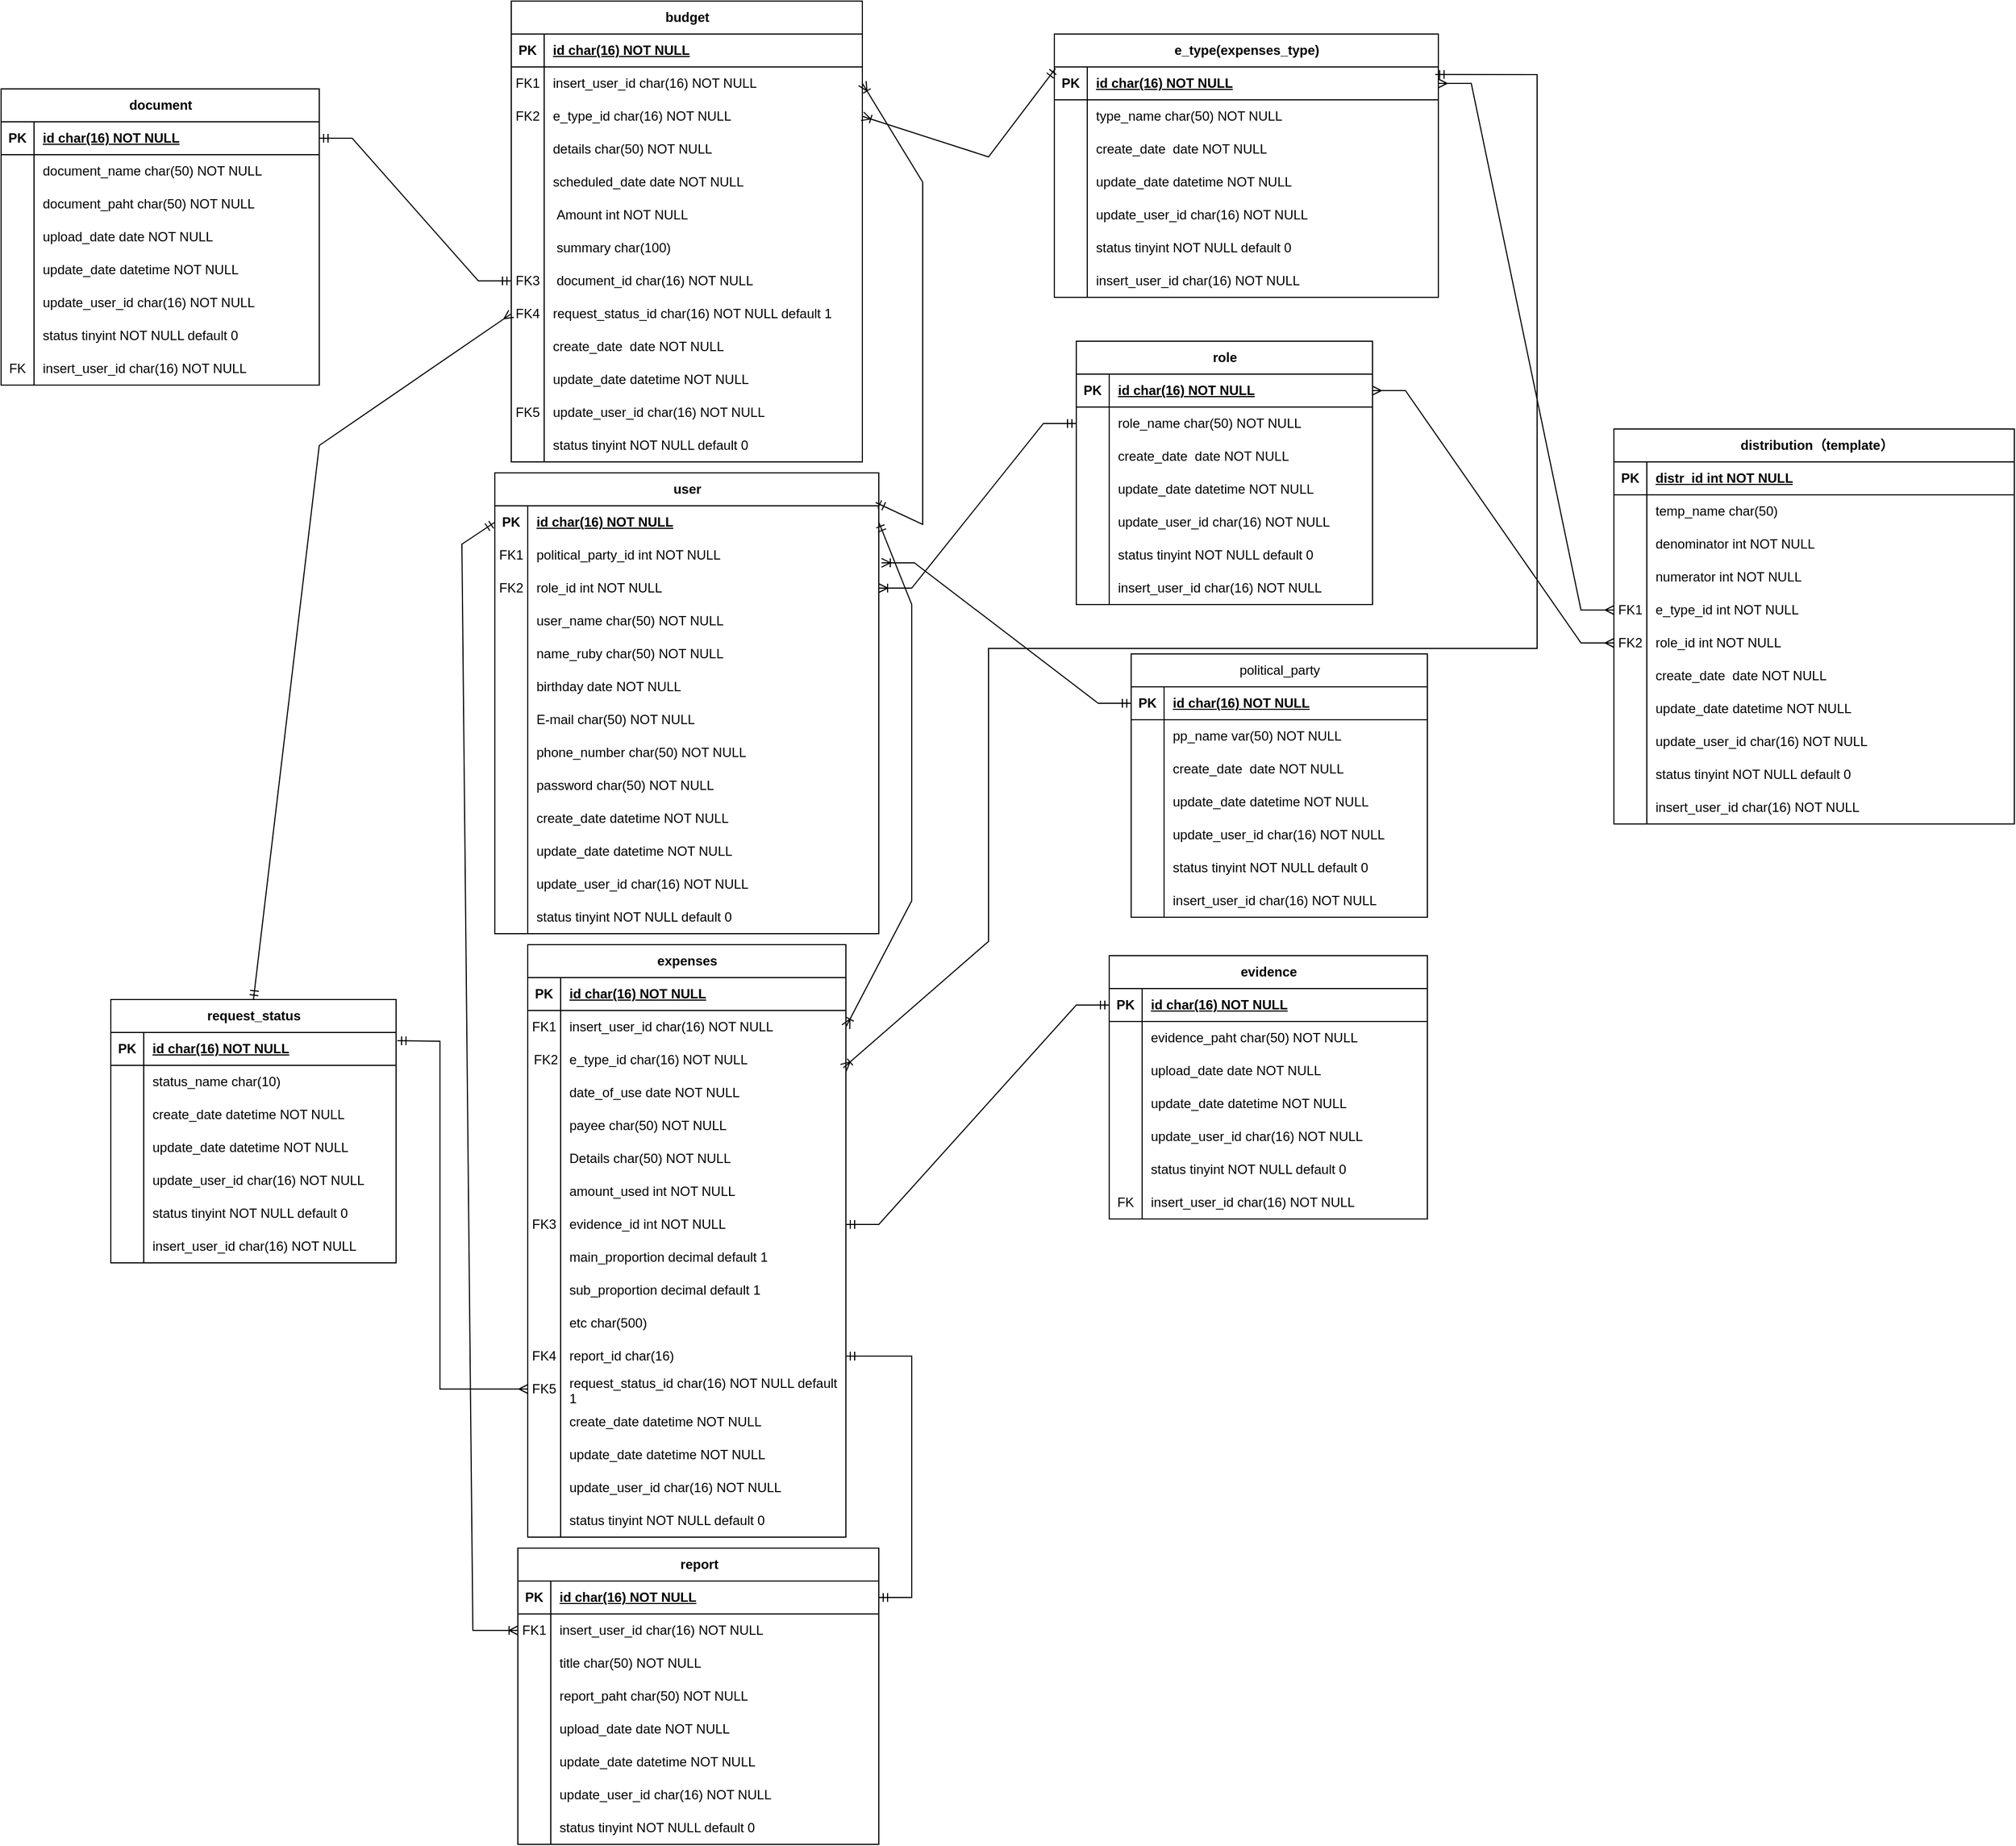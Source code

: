 <mxfile version="24.7.10">
  <diagram id="R2lEEEUBdFMjLlhIrx00" name="Page-1">
    <mxGraphModel dx="1541" dy="1792" grid="1" gridSize="10" guides="1" tooltips="1" connect="1" arrows="1" fold="1" page="1" pageScale="1" pageWidth="850" pageHeight="1100" math="0" shadow="0" extFonts="Permanent Marker^https://fonts.googleapis.com/css?family=Permanent+Marker">
      <root>
        <mxCell id="0" />
        <mxCell id="1" parent="0" />
        <mxCell id="S7aQ5fJPRnHy3kOl-kk--8" value="user" style="shape=table;startSize=30;container=1;collapsible=1;childLayout=tableLayout;fixedRows=1;rowLines=0;fontStyle=1;align=center;resizeLast=1;html=1;" parent="1" vertex="1">
          <mxGeometry x="40" y="240" width="350" height="420" as="geometry" />
        </mxCell>
        <mxCell id="S7aQ5fJPRnHy3kOl-kk--9" value="" style="shape=tableRow;horizontal=0;startSize=0;swimlaneHead=0;swimlaneBody=0;fillColor=none;collapsible=0;dropTarget=0;points=[[0,0.5],[1,0.5]];portConstraint=eastwest;top=0;left=0;right=0;bottom=1;flipV=1;" parent="S7aQ5fJPRnHy3kOl-kk--8" vertex="1">
          <mxGeometry y="30" width="350" height="30" as="geometry" />
        </mxCell>
        <mxCell id="S7aQ5fJPRnHy3kOl-kk--10" value="PK" style="shape=partialRectangle;connectable=0;fillColor=none;top=0;left=0;bottom=0;right=0;fontStyle=1;overflow=hidden;whiteSpace=wrap;html=1;" parent="S7aQ5fJPRnHy3kOl-kk--9" vertex="1">
          <mxGeometry width="30" height="30" as="geometry">
            <mxRectangle width="30" height="30" as="alternateBounds" />
          </mxGeometry>
        </mxCell>
        <mxCell id="S7aQ5fJPRnHy3kOl-kk--11" value="id char(16) NOT NULL" style="shape=partialRectangle;connectable=0;fillColor=none;top=0;left=0;bottom=0;right=0;align=left;spacingLeft=6;fontStyle=5;overflow=hidden;whiteSpace=wrap;html=1;" parent="S7aQ5fJPRnHy3kOl-kk--9" vertex="1">
          <mxGeometry x="30" width="320" height="30" as="geometry">
            <mxRectangle width="320" height="30" as="alternateBounds" />
          </mxGeometry>
        </mxCell>
        <mxCell id="S7aQ5fJPRnHy3kOl-kk--12" value="" style="shape=tableRow;horizontal=0;startSize=0;swimlaneHead=0;swimlaneBody=0;fillColor=none;collapsible=0;dropTarget=0;points=[[0,0.5],[1,0.5]];portConstraint=eastwest;top=0;left=0;right=0;bottom=0;" parent="S7aQ5fJPRnHy3kOl-kk--8" vertex="1">
          <mxGeometry y="60" width="350" height="30" as="geometry" />
        </mxCell>
        <mxCell id="S7aQ5fJPRnHy3kOl-kk--13" value="FK1" style="shape=partialRectangle;connectable=0;fillColor=none;top=0;left=0;bottom=0;right=0;editable=1;overflow=hidden;whiteSpace=wrap;html=1;" parent="S7aQ5fJPRnHy3kOl-kk--12" vertex="1">
          <mxGeometry width="30" height="30" as="geometry">
            <mxRectangle width="30" height="30" as="alternateBounds" />
          </mxGeometry>
        </mxCell>
        <mxCell id="S7aQ5fJPRnHy3kOl-kk--14" value="&lt;span style=&quot;text-wrap: nowrap;&quot;&gt;political_party_id int NOT NULL&lt;br&gt;&lt;/span&gt;" style="shape=partialRectangle;connectable=0;fillColor=none;top=0;left=0;bottom=0;right=0;align=left;spacingLeft=6;overflow=hidden;whiteSpace=wrap;html=1;" parent="S7aQ5fJPRnHy3kOl-kk--12" vertex="1">
          <mxGeometry x="30" width="320" height="30" as="geometry">
            <mxRectangle width="320" height="30" as="alternateBounds" />
          </mxGeometry>
        </mxCell>
        <mxCell id="S7aQ5fJPRnHy3kOl-kk--34" value="" style="shape=tableRow;horizontal=0;startSize=0;swimlaneHead=0;swimlaneBody=0;fillColor=none;collapsible=0;dropTarget=0;points=[[0,0.5],[1,0.5]];portConstraint=eastwest;top=0;left=0;right=0;bottom=0;" parent="S7aQ5fJPRnHy3kOl-kk--8" vertex="1">
          <mxGeometry y="90" width="350" height="30" as="geometry" />
        </mxCell>
        <mxCell id="S7aQ5fJPRnHy3kOl-kk--35" value="FK2" style="shape=partialRectangle;connectable=0;fillColor=none;top=0;left=0;bottom=0;right=0;editable=1;overflow=hidden;whiteSpace=wrap;html=1;" parent="S7aQ5fJPRnHy3kOl-kk--34" vertex="1">
          <mxGeometry width="30" height="30" as="geometry">
            <mxRectangle width="30" height="30" as="alternateBounds" />
          </mxGeometry>
        </mxCell>
        <mxCell id="S7aQ5fJPRnHy3kOl-kk--36" value="&lt;span style=&quot;text-wrap: nowrap;&quot;&gt;role_id int NOT NULL&lt;/span&gt;" style="shape=partialRectangle;connectable=0;fillColor=none;top=0;left=0;bottom=0;right=0;align=left;spacingLeft=6;overflow=hidden;whiteSpace=wrap;html=1;" parent="S7aQ5fJPRnHy3kOl-kk--34" vertex="1">
          <mxGeometry x="30" width="320" height="30" as="geometry">
            <mxRectangle width="320" height="30" as="alternateBounds" />
          </mxGeometry>
        </mxCell>
        <mxCell id="S7aQ5fJPRnHy3kOl-kk--15" value="" style="shape=tableRow;horizontal=0;startSize=0;swimlaneHead=0;swimlaneBody=0;fillColor=none;collapsible=0;dropTarget=0;points=[[0,0.5],[1,0.5]];portConstraint=eastwest;top=0;left=0;right=0;bottom=0;" parent="S7aQ5fJPRnHy3kOl-kk--8" vertex="1">
          <mxGeometry y="120" width="350" height="30" as="geometry" />
        </mxCell>
        <mxCell id="S7aQ5fJPRnHy3kOl-kk--16" value="" style="shape=partialRectangle;connectable=0;fillColor=none;top=0;left=0;bottom=0;right=0;editable=1;overflow=hidden;whiteSpace=wrap;html=1;" parent="S7aQ5fJPRnHy3kOl-kk--15" vertex="1">
          <mxGeometry width="30" height="30" as="geometry">
            <mxRectangle width="30" height="30" as="alternateBounds" />
          </mxGeometry>
        </mxCell>
        <mxCell id="S7aQ5fJPRnHy3kOl-kk--17" value="&lt;span style=&quot;text-wrap: nowrap;&quot;&gt;user_name char(50) NOT NULL&lt;/span&gt;" style="shape=partialRectangle;connectable=0;fillColor=none;top=0;left=0;bottom=0;right=0;align=left;spacingLeft=6;overflow=hidden;whiteSpace=wrap;html=1;" parent="S7aQ5fJPRnHy3kOl-kk--15" vertex="1">
          <mxGeometry x="30" width="320" height="30" as="geometry">
            <mxRectangle width="320" height="30" as="alternateBounds" />
          </mxGeometry>
        </mxCell>
        <mxCell id="o8DYmJvfjTO_uOtj-gch-27" value="" style="shape=tableRow;horizontal=0;startSize=0;swimlaneHead=0;swimlaneBody=0;fillColor=none;collapsible=0;dropTarget=0;points=[[0,0.5],[1,0.5]];portConstraint=eastwest;top=0;left=0;right=0;bottom=0;" parent="S7aQ5fJPRnHy3kOl-kk--8" vertex="1">
          <mxGeometry y="150" width="350" height="30" as="geometry" />
        </mxCell>
        <mxCell id="o8DYmJvfjTO_uOtj-gch-28" value="" style="shape=partialRectangle;connectable=0;fillColor=none;top=0;left=0;bottom=0;right=0;editable=1;overflow=hidden;whiteSpace=wrap;html=1;" parent="o8DYmJvfjTO_uOtj-gch-27" vertex="1">
          <mxGeometry width="30" height="30" as="geometry">
            <mxRectangle width="30" height="30" as="alternateBounds" />
          </mxGeometry>
        </mxCell>
        <mxCell id="o8DYmJvfjTO_uOtj-gch-29" value="&lt;span style=&quot;text-wrap: nowrap;&quot;&gt;name_ruby char(50) NOT NULL&lt;/span&gt;" style="shape=partialRectangle;connectable=0;fillColor=none;top=0;left=0;bottom=0;right=0;align=left;spacingLeft=6;overflow=hidden;whiteSpace=wrap;html=1;" parent="o8DYmJvfjTO_uOtj-gch-27" vertex="1">
          <mxGeometry x="30" width="320" height="30" as="geometry">
            <mxRectangle width="320" height="30" as="alternateBounds" />
          </mxGeometry>
        </mxCell>
        <mxCell id="S7aQ5fJPRnHy3kOl-kk--18" value="" style="shape=tableRow;horizontal=0;startSize=0;swimlaneHead=0;swimlaneBody=0;fillColor=none;collapsible=0;dropTarget=0;points=[[0,0.5],[1,0.5]];portConstraint=eastwest;top=0;left=0;right=0;bottom=0;" parent="S7aQ5fJPRnHy3kOl-kk--8" vertex="1">
          <mxGeometry y="180" width="350" height="30" as="geometry" />
        </mxCell>
        <mxCell id="S7aQ5fJPRnHy3kOl-kk--19" value="" style="shape=partialRectangle;connectable=0;fillColor=none;top=0;left=0;bottom=0;right=0;editable=1;overflow=hidden;whiteSpace=wrap;html=1;" parent="S7aQ5fJPRnHy3kOl-kk--18" vertex="1">
          <mxGeometry width="30" height="30" as="geometry">
            <mxRectangle width="30" height="30" as="alternateBounds" />
          </mxGeometry>
        </mxCell>
        <mxCell id="S7aQ5fJPRnHy3kOl-kk--20" value="birthday date NOT NULL" style="shape=partialRectangle;connectable=0;fillColor=none;top=0;left=0;bottom=0;right=0;align=left;spacingLeft=6;overflow=hidden;whiteSpace=wrap;html=1;" parent="S7aQ5fJPRnHy3kOl-kk--18" vertex="1">
          <mxGeometry x="30" width="320" height="30" as="geometry">
            <mxRectangle width="320" height="30" as="alternateBounds" />
          </mxGeometry>
        </mxCell>
        <mxCell id="S7aQ5fJPRnHy3kOl-kk--56" value="" style="shape=tableRow;horizontal=0;startSize=0;swimlaneHead=0;swimlaneBody=0;fillColor=none;collapsible=0;dropTarget=0;points=[[0,0.5],[1,0.5]];portConstraint=eastwest;top=0;left=0;right=0;bottom=0;" parent="S7aQ5fJPRnHy3kOl-kk--8" vertex="1">
          <mxGeometry y="210" width="350" height="30" as="geometry" />
        </mxCell>
        <mxCell id="S7aQ5fJPRnHy3kOl-kk--57" value="" style="shape=partialRectangle;connectable=0;fillColor=none;top=0;left=0;bottom=0;right=0;editable=1;overflow=hidden;whiteSpace=wrap;html=1;" parent="S7aQ5fJPRnHy3kOl-kk--56" vertex="1">
          <mxGeometry width="30" height="30" as="geometry">
            <mxRectangle width="30" height="30" as="alternateBounds" />
          </mxGeometry>
        </mxCell>
        <mxCell id="S7aQ5fJPRnHy3kOl-kk--58" value="&lt;span style=&quot;text-wrap: nowrap;&quot;&gt;E-mail char(50) NOT NULL&lt;/span&gt;" style="shape=partialRectangle;connectable=0;fillColor=none;top=0;left=0;bottom=0;right=0;align=left;spacingLeft=6;overflow=hidden;whiteSpace=wrap;html=1;" parent="S7aQ5fJPRnHy3kOl-kk--56" vertex="1">
          <mxGeometry x="30" width="320" height="30" as="geometry">
            <mxRectangle width="320" height="30" as="alternateBounds" />
          </mxGeometry>
        </mxCell>
        <mxCell id="S7aQ5fJPRnHy3kOl-kk--59" value="" style="shape=tableRow;horizontal=0;startSize=0;swimlaneHead=0;swimlaneBody=0;fillColor=none;collapsible=0;dropTarget=0;points=[[0,0.5],[1,0.5]];portConstraint=eastwest;top=0;left=0;right=0;bottom=0;" parent="S7aQ5fJPRnHy3kOl-kk--8" vertex="1">
          <mxGeometry y="240" width="350" height="30" as="geometry" />
        </mxCell>
        <mxCell id="S7aQ5fJPRnHy3kOl-kk--60" value="" style="shape=partialRectangle;connectable=0;fillColor=none;top=0;left=0;bottom=0;right=0;editable=1;overflow=hidden;whiteSpace=wrap;html=1;" parent="S7aQ5fJPRnHy3kOl-kk--59" vertex="1">
          <mxGeometry width="30" height="30" as="geometry">
            <mxRectangle width="30" height="30" as="alternateBounds" />
          </mxGeometry>
        </mxCell>
        <mxCell id="S7aQ5fJPRnHy3kOl-kk--61" value="&lt;span style=&quot;text-wrap: nowrap;&quot;&gt;phone_number char(50) NOT NULL&lt;/span&gt;" style="shape=partialRectangle;connectable=0;fillColor=none;top=0;left=0;bottom=0;right=0;align=left;spacingLeft=6;overflow=hidden;whiteSpace=wrap;html=1;" parent="S7aQ5fJPRnHy3kOl-kk--59" vertex="1">
          <mxGeometry x="30" width="320" height="30" as="geometry">
            <mxRectangle width="320" height="30" as="alternateBounds" />
          </mxGeometry>
        </mxCell>
        <mxCell id="S7aQ5fJPRnHy3kOl-kk--136" value="" style="shape=tableRow;horizontal=0;startSize=0;swimlaneHead=0;swimlaneBody=0;fillColor=none;collapsible=0;dropTarget=0;points=[[0,0.5],[1,0.5]];portConstraint=eastwest;top=0;left=0;right=0;bottom=0;" parent="S7aQ5fJPRnHy3kOl-kk--8" vertex="1">
          <mxGeometry y="270" width="350" height="30" as="geometry" />
        </mxCell>
        <mxCell id="S7aQ5fJPRnHy3kOl-kk--137" value="" style="shape=partialRectangle;connectable=0;fillColor=none;top=0;left=0;bottom=0;right=0;editable=1;overflow=hidden;whiteSpace=wrap;html=1;" parent="S7aQ5fJPRnHy3kOl-kk--136" vertex="1">
          <mxGeometry width="30" height="30" as="geometry">
            <mxRectangle width="30" height="30" as="alternateBounds" />
          </mxGeometry>
        </mxCell>
        <mxCell id="S7aQ5fJPRnHy3kOl-kk--138" value="&lt;span style=&quot;text-wrap: nowrap;&quot;&gt;password char(50) NOT NULL&lt;/span&gt;" style="shape=partialRectangle;connectable=0;fillColor=none;top=0;left=0;bottom=0;right=0;align=left;spacingLeft=6;overflow=hidden;whiteSpace=wrap;html=1;" parent="S7aQ5fJPRnHy3kOl-kk--136" vertex="1">
          <mxGeometry x="30" width="320" height="30" as="geometry">
            <mxRectangle width="320" height="30" as="alternateBounds" />
          </mxGeometry>
        </mxCell>
        <mxCell id="o8DYmJvfjTO_uOtj-gch-46" value="" style="shape=tableRow;horizontal=0;startSize=0;swimlaneHead=0;swimlaneBody=0;fillColor=none;collapsible=0;dropTarget=0;points=[[0,0.5],[1,0.5]];portConstraint=eastwest;top=0;left=0;right=0;bottom=0;" parent="S7aQ5fJPRnHy3kOl-kk--8" vertex="1">
          <mxGeometry y="300" width="350" height="30" as="geometry" />
        </mxCell>
        <mxCell id="o8DYmJvfjTO_uOtj-gch-47" value="" style="shape=partialRectangle;connectable=0;fillColor=none;top=0;left=0;bottom=0;right=0;editable=1;overflow=hidden;whiteSpace=wrap;html=1;" parent="o8DYmJvfjTO_uOtj-gch-46" vertex="1">
          <mxGeometry width="30" height="30" as="geometry">
            <mxRectangle width="30" height="30" as="alternateBounds" />
          </mxGeometry>
        </mxCell>
        <mxCell id="o8DYmJvfjTO_uOtj-gch-48" value="create_date datetime NOT NULL&amp;nbsp;&amp;nbsp;" style="shape=partialRectangle;connectable=0;fillColor=none;top=0;left=0;bottom=0;right=0;align=left;spacingLeft=6;overflow=hidden;whiteSpace=wrap;html=1;" parent="o8DYmJvfjTO_uOtj-gch-46" vertex="1">
          <mxGeometry x="30" width="320" height="30" as="geometry">
            <mxRectangle width="320" height="30" as="alternateBounds" />
          </mxGeometry>
        </mxCell>
        <mxCell id="o8DYmJvfjTO_uOtj-gch-49" value="" style="shape=tableRow;horizontal=0;startSize=0;swimlaneHead=0;swimlaneBody=0;fillColor=none;collapsible=0;dropTarget=0;points=[[0,0.5],[1,0.5]];portConstraint=eastwest;top=0;left=0;right=0;bottom=0;" parent="S7aQ5fJPRnHy3kOl-kk--8" vertex="1">
          <mxGeometry y="330" width="350" height="30" as="geometry" />
        </mxCell>
        <mxCell id="o8DYmJvfjTO_uOtj-gch-50" value="" style="shape=partialRectangle;connectable=0;fillColor=none;top=0;left=0;bottom=0;right=0;editable=1;overflow=hidden;whiteSpace=wrap;html=1;" parent="o8DYmJvfjTO_uOtj-gch-49" vertex="1">
          <mxGeometry width="30" height="30" as="geometry">
            <mxRectangle width="30" height="30" as="alternateBounds" />
          </mxGeometry>
        </mxCell>
        <mxCell id="o8DYmJvfjTO_uOtj-gch-51" value="update_date datetime NOT NULL&amp;nbsp;&amp;nbsp;" style="shape=partialRectangle;connectable=0;fillColor=none;top=0;left=0;bottom=0;right=0;align=left;spacingLeft=6;overflow=hidden;whiteSpace=wrap;html=1;" parent="o8DYmJvfjTO_uOtj-gch-49" vertex="1">
          <mxGeometry x="30" width="320" height="30" as="geometry">
            <mxRectangle width="320" height="30" as="alternateBounds" />
          </mxGeometry>
        </mxCell>
        <mxCell id="o8DYmJvfjTO_uOtj-gch-52" value="" style="shape=tableRow;horizontal=0;startSize=0;swimlaneHead=0;swimlaneBody=0;fillColor=none;collapsible=0;dropTarget=0;points=[[0,0.5],[1,0.5]];portConstraint=eastwest;top=0;left=0;right=0;bottom=0;" parent="S7aQ5fJPRnHy3kOl-kk--8" vertex="1">
          <mxGeometry y="360" width="350" height="30" as="geometry" />
        </mxCell>
        <mxCell id="o8DYmJvfjTO_uOtj-gch-53" value="" style="shape=partialRectangle;connectable=0;fillColor=none;top=0;left=0;bottom=0;right=0;editable=1;overflow=hidden;whiteSpace=wrap;html=1;" parent="o8DYmJvfjTO_uOtj-gch-52" vertex="1">
          <mxGeometry width="30" height="30" as="geometry">
            <mxRectangle width="30" height="30" as="alternateBounds" />
          </mxGeometry>
        </mxCell>
        <mxCell id="o8DYmJvfjTO_uOtj-gch-54" value="update_user_id char(16) NOT NULL&amp;nbsp;&amp;nbsp;" style="shape=partialRectangle;connectable=0;fillColor=none;top=0;left=0;bottom=0;right=0;align=left;spacingLeft=6;overflow=hidden;whiteSpace=wrap;html=1;" parent="o8DYmJvfjTO_uOtj-gch-52" vertex="1">
          <mxGeometry x="30" width="320" height="30" as="geometry">
            <mxRectangle width="320" height="30" as="alternateBounds" />
          </mxGeometry>
        </mxCell>
        <mxCell id="o8DYmJvfjTO_uOtj-gch-55" value="" style="shape=tableRow;horizontal=0;startSize=0;swimlaneHead=0;swimlaneBody=0;fillColor=none;collapsible=0;dropTarget=0;points=[[0,0.5],[1,0.5]];portConstraint=eastwest;top=0;left=0;right=0;bottom=0;" parent="S7aQ5fJPRnHy3kOl-kk--8" vertex="1">
          <mxGeometry y="390" width="350" height="30" as="geometry" />
        </mxCell>
        <mxCell id="o8DYmJvfjTO_uOtj-gch-56" value="" style="shape=partialRectangle;connectable=0;fillColor=none;top=0;left=0;bottom=0;right=0;editable=1;overflow=hidden;whiteSpace=wrap;html=1;" parent="o8DYmJvfjTO_uOtj-gch-55" vertex="1">
          <mxGeometry width="30" height="30" as="geometry">
            <mxRectangle width="30" height="30" as="alternateBounds" />
          </mxGeometry>
        </mxCell>
        <mxCell id="o8DYmJvfjTO_uOtj-gch-57" value="status tinyint NOT NULL default 0" style="shape=partialRectangle;connectable=0;fillColor=none;top=0;left=0;bottom=0;right=0;align=left;spacingLeft=6;overflow=hidden;whiteSpace=wrap;html=1;" parent="o8DYmJvfjTO_uOtj-gch-55" vertex="1">
          <mxGeometry x="30" width="320" height="30" as="geometry">
            <mxRectangle width="320" height="30" as="alternateBounds" />
          </mxGeometry>
        </mxCell>
        <mxCell id="S7aQ5fJPRnHy3kOl-kk--21" value="e_type(expenses_type)" style="shape=table;startSize=30;container=1;collapsible=1;childLayout=tableLayout;fixedRows=1;rowLines=0;fontStyle=1;align=center;resizeLast=1;html=1;" parent="1" vertex="1">
          <mxGeometry x="550" y="-160" width="350" height="240" as="geometry" />
        </mxCell>
        <mxCell id="S7aQ5fJPRnHy3kOl-kk--22" value="" style="shape=tableRow;horizontal=0;startSize=0;swimlaneHead=0;swimlaneBody=0;fillColor=none;collapsible=0;dropTarget=0;points=[[0,0.5],[1,0.5]];portConstraint=eastwest;top=0;left=0;right=0;bottom=1;" parent="S7aQ5fJPRnHy3kOl-kk--21" vertex="1">
          <mxGeometry y="30" width="350" height="30" as="geometry" />
        </mxCell>
        <mxCell id="S7aQ5fJPRnHy3kOl-kk--23" value="PK" style="shape=partialRectangle;connectable=0;fillColor=none;top=0;left=0;bottom=0;right=0;fontStyle=1;overflow=hidden;whiteSpace=wrap;html=1;" parent="S7aQ5fJPRnHy3kOl-kk--22" vertex="1">
          <mxGeometry width="30" height="30" as="geometry">
            <mxRectangle width="30" height="30" as="alternateBounds" />
          </mxGeometry>
        </mxCell>
        <mxCell id="S7aQ5fJPRnHy3kOl-kk--24" value="id char(16) NOT NULL" style="shape=partialRectangle;connectable=0;fillColor=none;top=0;left=0;bottom=0;right=0;align=left;spacingLeft=6;fontStyle=5;overflow=hidden;whiteSpace=wrap;html=1;" parent="S7aQ5fJPRnHy3kOl-kk--22" vertex="1">
          <mxGeometry x="30" width="320" height="30" as="geometry">
            <mxRectangle width="320" height="30" as="alternateBounds" />
          </mxGeometry>
        </mxCell>
        <mxCell id="S7aQ5fJPRnHy3kOl-kk--25" value="" style="shape=tableRow;horizontal=0;startSize=0;swimlaneHead=0;swimlaneBody=0;fillColor=none;collapsible=0;dropTarget=0;points=[[0,0.5],[1,0.5]];portConstraint=eastwest;top=0;left=0;right=0;bottom=0;" parent="S7aQ5fJPRnHy3kOl-kk--21" vertex="1">
          <mxGeometry y="60" width="350" height="30" as="geometry" />
        </mxCell>
        <mxCell id="S7aQ5fJPRnHy3kOl-kk--26" value="" style="shape=partialRectangle;connectable=0;fillColor=none;top=0;left=0;bottom=0;right=0;editable=1;overflow=hidden;whiteSpace=wrap;html=1;" parent="S7aQ5fJPRnHy3kOl-kk--25" vertex="1">
          <mxGeometry width="30" height="30" as="geometry">
            <mxRectangle width="30" height="30" as="alternateBounds" />
          </mxGeometry>
        </mxCell>
        <mxCell id="S7aQ5fJPRnHy3kOl-kk--27" value="type_name char(50) NOT NULL" style="shape=partialRectangle;connectable=0;fillColor=none;top=0;left=0;bottom=0;right=0;align=left;spacingLeft=6;overflow=hidden;whiteSpace=wrap;html=1;" parent="S7aQ5fJPRnHy3kOl-kk--25" vertex="1">
          <mxGeometry x="30" width="320" height="30" as="geometry">
            <mxRectangle width="320" height="30" as="alternateBounds" />
          </mxGeometry>
        </mxCell>
        <mxCell id="o8DYmJvfjTO_uOtj-gch-83" value="" style="shape=tableRow;horizontal=0;startSize=0;swimlaneHead=0;swimlaneBody=0;fillColor=none;collapsible=0;dropTarget=0;points=[[0,0.5],[1,0.5]];portConstraint=eastwest;top=0;left=0;right=0;bottom=0;" parent="S7aQ5fJPRnHy3kOl-kk--21" vertex="1">
          <mxGeometry y="90" width="350" height="30" as="geometry" />
        </mxCell>
        <mxCell id="o8DYmJvfjTO_uOtj-gch-84" value="" style="shape=partialRectangle;connectable=0;fillColor=none;top=0;left=0;bottom=0;right=0;editable=1;overflow=hidden;whiteSpace=wrap;html=1;" parent="o8DYmJvfjTO_uOtj-gch-83" vertex="1">
          <mxGeometry width="30" height="30" as="geometry">
            <mxRectangle width="30" height="30" as="alternateBounds" />
          </mxGeometry>
        </mxCell>
        <mxCell id="o8DYmJvfjTO_uOtj-gch-85" value="create_date&amp;nbsp; date NOT NULL" style="shape=partialRectangle;connectable=0;fillColor=none;top=0;left=0;bottom=0;right=0;align=left;spacingLeft=6;overflow=hidden;whiteSpace=wrap;html=1;" parent="o8DYmJvfjTO_uOtj-gch-83" vertex="1">
          <mxGeometry x="30" width="320" height="30" as="geometry">
            <mxRectangle width="320" height="30" as="alternateBounds" />
          </mxGeometry>
        </mxCell>
        <mxCell id="o8DYmJvfjTO_uOtj-gch-86" value="" style="shape=tableRow;horizontal=0;startSize=0;swimlaneHead=0;swimlaneBody=0;fillColor=none;collapsible=0;dropTarget=0;points=[[0,0.5],[1,0.5]];portConstraint=eastwest;top=0;left=0;right=0;bottom=0;" parent="S7aQ5fJPRnHy3kOl-kk--21" vertex="1">
          <mxGeometry y="120" width="350" height="30" as="geometry" />
        </mxCell>
        <mxCell id="o8DYmJvfjTO_uOtj-gch-87" value="" style="shape=partialRectangle;connectable=0;fillColor=none;top=0;left=0;bottom=0;right=0;editable=1;overflow=hidden;whiteSpace=wrap;html=1;" parent="o8DYmJvfjTO_uOtj-gch-86" vertex="1">
          <mxGeometry width="30" height="30" as="geometry">
            <mxRectangle width="30" height="30" as="alternateBounds" />
          </mxGeometry>
        </mxCell>
        <mxCell id="o8DYmJvfjTO_uOtj-gch-88" value="update_date datetime NOT NULL&amp;nbsp;&amp;nbsp;" style="shape=partialRectangle;connectable=0;fillColor=none;top=0;left=0;bottom=0;right=0;align=left;spacingLeft=6;overflow=hidden;whiteSpace=wrap;html=1;" parent="o8DYmJvfjTO_uOtj-gch-86" vertex="1">
          <mxGeometry x="30" width="320" height="30" as="geometry">
            <mxRectangle width="320" height="30" as="alternateBounds" />
          </mxGeometry>
        </mxCell>
        <mxCell id="o8DYmJvfjTO_uOtj-gch-89" value="" style="shape=tableRow;horizontal=0;startSize=0;swimlaneHead=0;swimlaneBody=0;fillColor=none;collapsible=0;dropTarget=0;points=[[0,0.5],[1,0.5]];portConstraint=eastwest;top=0;left=0;right=0;bottom=0;" parent="S7aQ5fJPRnHy3kOl-kk--21" vertex="1">
          <mxGeometry y="150" width="350" height="30" as="geometry" />
        </mxCell>
        <mxCell id="o8DYmJvfjTO_uOtj-gch-90" value="" style="shape=partialRectangle;connectable=0;fillColor=none;top=0;left=0;bottom=0;right=0;editable=1;overflow=hidden;whiteSpace=wrap;html=1;" parent="o8DYmJvfjTO_uOtj-gch-89" vertex="1">
          <mxGeometry width="30" height="30" as="geometry">
            <mxRectangle width="30" height="30" as="alternateBounds" />
          </mxGeometry>
        </mxCell>
        <mxCell id="o8DYmJvfjTO_uOtj-gch-91" value="update_user_id char(16) NOT NULL&amp;nbsp;&amp;nbsp;" style="shape=partialRectangle;connectable=0;fillColor=none;top=0;left=0;bottom=0;right=0;align=left;spacingLeft=6;overflow=hidden;whiteSpace=wrap;html=1;" parent="o8DYmJvfjTO_uOtj-gch-89" vertex="1">
          <mxGeometry x="30" width="320" height="30" as="geometry">
            <mxRectangle width="320" height="30" as="alternateBounds" />
          </mxGeometry>
        </mxCell>
        <mxCell id="o8DYmJvfjTO_uOtj-gch-92" value="" style="shape=tableRow;horizontal=0;startSize=0;swimlaneHead=0;swimlaneBody=0;fillColor=none;collapsible=0;dropTarget=0;points=[[0,0.5],[1,0.5]];portConstraint=eastwest;top=0;left=0;right=0;bottom=0;" parent="S7aQ5fJPRnHy3kOl-kk--21" vertex="1">
          <mxGeometry y="180" width="350" height="30" as="geometry" />
        </mxCell>
        <mxCell id="o8DYmJvfjTO_uOtj-gch-93" value="" style="shape=partialRectangle;connectable=0;fillColor=none;top=0;left=0;bottom=0;right=0;editable=1;overflow=hidden;whiteSpace=wrap;html=1;" parent="o8DYmJvfjTO_uOtj-gch-92" vertex="1">
          <mxGeometry width="30" height="30" as="geometry">
            <mxRectangle width="30" height="30" as="alternateBounds" />
          </mxGeometry>
        </mxCell>
        <mxCell id="o8DYmJvfjTO_uOtj-gch-94" value="status tinyint NOT NULL default 0" style="shape=partialRectangle;connectable=0;fillColor=none;top=0;left=0;bottom=0;right=0;align=left;spacingLeft=6;overflow=hidden;whiteSpace=wrap;html=1;" parent="o8DYmJvfjTO_uOtj-gch-92" vertex="1">
          <mxGeometry x="30" width="320" height="30" as="geometry">
            <mxRectangle width="320" height="30" as="alternateBounds" />
          </mxGeometry>
        </mxCell>
        <mxCell id="o8DYmJvfjTO_uOtj-gch-193" value="" style="shape=tableRow;horizontal=0;startSize=0;swimlaneHead=0;swimlaneBody=0;fillColor=none;collapsible=0;dropTarget=0;points=[[0,0.5],[1,0.5]];portConstraint=eastwest;top=0;left=0;right=0;bottom=0;" parent="S7aQ5fJPRnHy3kOl-kk--21" vertex="1">
          <mxGeometry y="210" width="350" height="30" as="geometry" />
        </mxCell>
        <mxCell id="o8DYmJvfjTO_uOtj-gch-194" value="" style="shape=partialRectangle;connectable=0;fillColor=none;top=0;left=0;bottom=0;right=0;editable=1;overflow=hidden;whiteSpace=wrap;html=1;" parent="o8DYmJvfjTO_uOtj-gch-193" vertex="1">
          <mxGeometry width="30" height="30" as="geometry">
            <mxRectangle width="30" height="30" as="alternateBounds" />
          </mxGeometry>
        </mxCell>
        <mxCell id="o8DYmJvfjTO_uOtj-gch-195" value="insert_user_id char(16) NOT NULL" style="shape=partialRectangle;connectable=0;fillColor=none;top=0;left=0;bottom=0;right=0;align=left;spacingLeft=6;overflow=hidden;whiteSpace=wrap;html=1;" parent="o8DYmJvfjTO_uOtj-gch-193" vertex="1">
          <mxGeometry x="30" width="320" height="30" as="geometry">
            <mxRectangle width="320" height="30" as="alternateBounds" />
          </mxGeometry>
        </mxCell>
        <mxCell id="S7aQ5fJPRnHy3kOl-kk--41" value="role" style="shape=table;startSize=30;container=1;collapsible=1;childLayout=tableLayout;fixedRows=1;rowLines=0;fontStyle=1;align=center;resizeLast=1;html=1;" parent="1" vertex="1">
          <mxGeometry x="570" y="120" width="270" height="240" as="geometry" />
        </mxCell>
        <mxCell id="S7aQ5fJPRnHy3kOl-kk--42" value="" style="shape=tableRow;horizontal=0;startSize=0;swimlaneHead=0;swimlaneBody=0;fillColor=none;collapsible=0;dropTarget=0;points=[[0,0.5],[1,0.5]];portConstraint=eastwest;top=0;left=0;right=0;bottom=1;" parent="S7aQ5fJPRnHy3kOl-kk--41" vertex="1">
          <mxGeometry y="30" width="270" height="30" as="geometry" />
        </mxCell>
        <mxCell id="S7aQ5fJPRnHy3kOl-kk--43" value="PK" style="shape=partialRectangle;connectable=0;fillColor=none;top=0;left=0;bottom=0;right=0;fontStyle=1;overflow=hidden;whiteSpace=wrap;html=1;" parent="S7aQ5fJPRnHy3kOl-kk--42" vertex="1">
          <mxGeometry width="30" height="30" as="geometry">
            <mxRectangle width="30" height="30" as="alternateBounds" />
          </mxGeometry>
        </mxCell>
        <mxCell id="S7aQ5fJPRnHy3kOl-kk--44" value="id char(16) NOT NULL" style="shape=partialRectangle;connectable=0;fillColor=none;top=0;left=0;bottom=0;right=0;align=left;spacingLeft=6;fontStyle=5;overflow=hidden;whiteSpace=wrap;html=1;" parent="S7aQ5fJPRnHy3kOl-kk--42" vertex="1">
          <mxGeometry x="30" width="240" height="30" as="geometry">
            <mxRectangle width="240" height="30" as="alternateBounds" />
          </mxGeometry>
        </mxCell>
        <mxCell id="S7aQ5fJPRnHy3kOl-kk--45" value="" style="shape=tableRow;horizontal=0;startSize=0;swimlaneHead=0;swimlaneBody=0;fillColor=none;collapsible=0;dropTarget=0;points=[[0,0.5],[1,0.5]];portConstraint=eastwest;top=0;left=0;right=0;bottom=0;" parent="S7aQ5fJPRnHy3kOl-kk--41" vertex="1">
          <mxGeometry y="60" width="270" height="30" as="geometry" />
        </mxCell>
        <mxCell id="S7aQ5fJPRnHy3kOl-kk--46" value="" style="shape=partialRectangle;connectable=0;fillColor=none;top=0;left=0;bottom=0;right=0;editable=1;overflow=hidden;whiteSpace=wrap;html=1;" parent="S7aQ5fJPRnHy3kOl-kk--45" vertex="1">
          <mxGeometry width="30" height="30" as="geometry">
            <mxRectangle width="30" height="30" as="alternateBounds" />
          </mxGeometry>
        </mxCell>
        <mxCell id="S7aQ5fJPRnHy3kOl-kk--47" value="role_name char(50) NOT NULL" style="shape=partialRectangle;connectable=0;fillColor=none;top=0;left=0;bottom=0;right=0;align=left;spacingLeft=6;overflow=hidden;whiteSpace=wrap;html=1;" parent="S7aQ5fJPRnHy3kOl-kk--45" vertex="1">
          <mxGeometry x="30" width="240" height="30" as="geometry">
            <mxRectangle width="240" height="30" as="alternateBounds" />
          </mxGeometry>
        </mxCell>
        <mxCell id="o8DYmJvfjTO_uOtj-gch-99" value="" style="shape=tableRow;horizontal=0;startSize=0;swimlaneHead=0;swimlaneBody=0;fillColor=none;collapsible=0;dropTarget=0;points=[[0,0.5],[1,0.5]];portConstraint=eastwest;top=0;left=0;right=0;bottom=0;" parent="S7aQ5fJPRnHy3kOl-kk--41" vertex="1">
          <mxGeometry y="90" width="270" height="30" as="geometry" />
        </mxCell>
        <mxCell id="o8DYmJvfjTO_uOtj-gch-100" value="" style="shape=partialRectangle;connectable=0;fillColor=none;top=0;left=0;bottom=0;right=0;editable=1;overflow=hidden;whiteSpace=wrap;html=1;" parent="o8DYmJvfjTO_uOtj-gch-99" vertex="1">
          <mxGeometry width="30" height="30" as="geometry">
            <mxRectangle width="30" height="30" as="alternateBounds" />
          </mxGeometry>
        </mxCell>
        <mxCell id="o8DYmJvfjTO_uOtj-gch-101" value="create_date&amp;nbsp; date NOT NULL" style="shape=partialRectangle;connectable=0;fillColor=none;top=0;left=0;bottom=0;right=0;align=left;spacingLeft=6;overflow=hidden;whiteSpace=wrap;html=1;" parent="o8DYmJvfjTO_uOtj-gch-99" vertex="1">
          <mxGeometry x="30" width="240" height="30" as="geometry">
            <mxRectangle width="240" height="30" as="alternateBounds" />
          </mxGeometry>
        </mxCell>
        <mxCell id="o8DYmJvfjTO_uOtj-gch-102" value="" style="shape=tableRow;horizontal=0;startSize=0;swimlaneHead=0;swimlaneBody=0;fillColor=none;collapsible=0;dropTarget=0;points=[[0,0.5],[1,0.5]];portConstraint=eastwest;top=0;left=0;right=0;bottom=0;" parent="S7aQ5fJPRnHy3kOl-kk--41" vertex="1">
          <mxGeometry y="120" width="270" height="30" as="geometry" />
        </mxCell>
        <mxCell id="o8DYmJvfjTO_uOtj-gch-103" value="" style="shape=partialRectangle;connectable=0;fillColor=none;top=0;left=0;bottom=0;right=0;editable=1;overflow=hidden;whiteSpace=wrap;html=1;" parent="o8DYmJvfjTO_uOtj-gch-102" vertex="1">
          <mxGeometry width="30" height="30" as="geometry">
            <mxRectangle width="30" height="30" as="alternateBounds" />
          </mxGeometry>
        </mxCell>
        <mxCell id="o8DYmJvfjTO_uOtj-gch-104" value="update_date datetime NOT NULL&amp;nbsp;&amp;nbsp;" style="shape=partialRectangle;connectable=0;fillColor=none;top=0;left=0;bottom=0;right=0;align=left;spacingLeft=6;overflow=hidden;whiteSpace=wrap;html=1;" parent="o8DYmJvfjTO_uOtj-gch-102" vertex="1">
          <mxGeometry x="30" width="240" height="30" as="geometry">
            <mxRectangle width="240" height="30" as="alternateBounds" />
          </mxGeometry>
        </mxCell>
        <mxCell id="o8DYmJvfjTO_uOtj-gch-105" value="" style="shape=tableRow;horizontal=0;startSize=0;swimlaneHead=0;swimlaneBody=0;fillColor=none;collapsible=0;dropTarget=0;points=[[0,0.5],[1,0.5]];portConstraint=eastwest;top=0;left=0;right=0;bottom=0;" parent="S7aQ5fJPRnHy3kOl-kk--41" vertex="1">
          <mxGeometry y="150" width="270" height="30" as="geometry" />
        </mxCell>
        <mxCell id="o8DYmJvfjTO_uOtj-gch-106" value="" style="shape=partialRectangle;connectable=0;fillColor=none;top=0;left=0;bottom=0;right=0;editable=1;overflow=hidden;whiteSpace=wrap;html=1;" parent="o8DYmJvfjTO_uOtj-gch-105" vertex="1">
          <mxGeometry width="30" height="30" as="geometry">
            <mxRectangle width="30" height="30" as="alternateBounds" />
          </mxGeometry>
        </mxCell>
        <mxCell id="o8DYmJvfjTO_uOtj-gch-107" value="update_user_id char(16) NOT NULL&amp;nbsp;&amp;nbsp;" style="shape=partialRectangle;connectable=0;fillColor=none;top=0;left=0;bottom=0;right=0;align=left;spacingLeft=6;overflow=hidden;whiteSpace=wrap;html=1;" parent="o8DYmJvfjTO_uOtj-gch-105" vertex="1">
          <mxGeometry x="30" width="240" height="30" as="geometry">
            <mxRectangle width="240" height="30" as="alternateBounds" />
          </mxGeometry>
        </mxCell>
        <mxCell id="o8DYmJvfjTO_uOtj-gch-108" value="" style="shape=tableRow;horizontal=0;startSize=0;swimlaneHead=0;swimlaneBody=0;fillColor=none;collapsible=0;dropTarget=0;points=[[0,0.5],[1,0.5]];portConstraint=eastwest;top=0;left=0;right=0;bottom=0;" parent="S7aQ5fJPRnHy3kOl-kk--41" vertex="1">
          <mxGeometry y="180" width="270" height="30" as="geometry" />
        </mxCell>
        <mxCell id="o8DYmJvfjTO_uOtj-gch-109" value="" style="shape=partialRectangle;connectable=0;fillColor=none;top=0;left=0;bottom=0;right=0;editable=1;overflow=hidden;whiteSpace=wrap;html=1;" parent="o8DYmJvfjTO_uOtj-gch-108" vertex="1">
          <mxGeometry width="30" height="30" as="geometry">
            <mxRectangle width="30" height="30" as="alternateBounds" />
          </mxGeometry>
        </mxCell>
        <mxCell id="o8DYmJvfjTO_uOtj-gch-110" value="status tinyint NOT NULL default 0" style="shape=partialRectangle;connectable=0;fillColor=none;top=0;left=0;bottom=0;right=0;align=left;spacingLeft=6;overflow=hidden;whiteSpace=wrap;html=1;" parent="o8DYmJvfjTO_uOtj-gch-108" vertex="1">
          <mxGeometry x="30" width="240" height="30" as="geometry">
            <mxRectangle width="240" height="30" as="alternateBounds" />
          </mxGeometry>
        </mxCell>
        <mxCell id="o8DYmJvfjTO_uOtj-gch-196" value="" style="shape=tableRow;horizontal=0;startSize=0;swimlaneHead=0;swimlaneBody=0;fillColor=none;collapsible=0;dropTarget=0;points=[[0,0.5],[1,0.5]];portConstraint=eastwest;top=0;left=0;right=0;bottom=0;" parent="S7aQ5fJPRnHy3kOl-kk--41" vertex="1">
          <mxGeometry y="210" width="270" height="30" as="geometry" />
        </mxCell>
        <mxCell id="o8DYmJvfjTO_uOtj-gch-197" value="" style="shape=partialRectangle;connectable=0;fillColor=none;top=0;left=0;bottom=0;right=0;editable=1;overflow=hidden;whiteSpace=wrap;html=1;" parent="o8DYmJvfjTO_uOtj-gch-196" vertex="1">
          <mxGeometry width="30" height="30" as="geometry">
            <mxRectangle width="30" height="30" as="alternateBounds" />
          </mxGeometry>
        </mxCell>
        <mxCell id="o8DYmJvfjTO_uOtj-gch-198" value="insert_user_id char(16) NOT NULL" style="shape=partialRectangle;connectable=0;fillColor=none;top=0;left=0;bottom=0;right=0;align=left;spacingLeft=6;overflow=hidden;whiteSpace=wrap;html=1;" parent="o8DYmJvfjTO_uOtj-gch-196" vertex="1">
          <mxGeometry x="30" width="240" height="30" as="geometry">
            <mxRectangle width="240" height="30" as="alternateBounds" />
          </mxGeometry>
        </mxCell>
        <mxCell id="S7aQ5fJPRnHy3kOl-kk--55" value="" style="edgeStyle=entityRelationEdgeStyle;fontSize=12;html=1;endArrow=ERmandOne;startArrow=ERoneToMany;rounded=0;exitX=1;exitY=0.5;exitDx=0;exitDy=0;entryX=0;entryY=0.5;entryDx=0;entryDy=0;startFill=0;" parent="1" source="S7aQ5fJPRnHy3kOl-kk--34" target="S7aQ5fJPRnHy3kOl-kk--45" edge="1">
          <mxGeometry width="100" height="100" relative="1" as="geometry">
            <mxPoint x="430" y="430" as="sourcePoint" />
            <mxPoint x="530" y="330" as="targetPoint" />
          </mxGeometry>
        </mxCell>
        <mxCell id="S7aQ5fJPRnHy3kOl-kk--62" value="expenses" style="shape=table;startSize=30;container=1;collapsible=1;childLayout=tableLayout;fixedRows=1;rowLines=0;fontStyle=1;align=center;resizeLast=1;html=1;" parent="1" vertex="1">
          <mxGeometry x="70" y="670" width="290" height="540" as="geometry" />
        </mxCell>
        <mxCell id="S7aQ5fJPRnHy3kOl-kk--63" value="" style="shape=tableRow;horizontal=0;startSize=0;swimlaneHead=0;swimlaneBody=0;fillColor=none;collapsible=0;dropTarget=0;points=[[0,0.5],[1,0.5]];portConstraint=eastwest;top=0;left=0;right=0;bottom=1;" parent="S7aQ5fJPRnHy3kOl-kk--62" vertex="1">
          <mxGeometry y="30" width="290" height="30" as="geometry" />
        </mxCell>
        <mxCell id="S7aQ5fJPRnHy3kOl-kk--64" value="PK" style="shape=partialRectangle;connectable=0;fillColor=none;top=0;left=0;bottom=0;right=0;fontStyle=1;overflow=hidden;whiteSpace=wrap;html=1;" parent="S7aQ5fJPRnHy3kOl-kk--63" vertex="1">
          <mxGeometry width="30" height="30" as="geometry">
            <mxRectangle width="30" height="30" as="alternateBounds" />
          </mxGeometry>
        </mxCell>
        <mxCell id="S7aQ5fJPRnHy3kOl-kk--65" value="id char(16) NOT NULL" style="shape=partialRectangle;connectable=0;fillColor=none;top=0;left=0;bottom=0;right=0;align=left;spacingLeft=6;fontStyle=5;overflow=hidden;whiteSpace=wrap;html=1;" parent="S7aQ5fJPRnHy3kOl-kk--63" vertex="1">
          <mxGeometry x="30" width="260" height="30" as="geometry">
            <mxRectangle width="260" height="30" as="alternateBounds" />
          </mxGeometry>
        </mxCell>
        <mxCell id="S7aQ5fJPRnHy3kOl-kk--66" value="" style="shape=tableRow;horizontal=0;startSize=0;swimlaneHead=0;swimlaneBody=0;fillColor=none;collapsible=0;dropTarget=0;points=[[0,0.5],[1,0.5]];portConstraint=eastwest;top=0;left=0;right=0;bottom=0;" parent="S7aQ5fJPRnHy3kOl-kk--62" vertex="1">
          <mxGeometry y="60" width="290" height="30" as="geometry" />
        </mxCell>
        <mxCell id="S7aQ5fJPRnHy3kOl-kk--67" value="FK1" style="shape=partialRectangle;connectable=0;fillColor=none;top=0;left=0;bottom=0;right=0;editable=1;overflow=hidden;whiteSpace=wrap;html=1;" parent="S7aQ5fJPRnHy3kOl-kk--66" vertex="1">
          <mxGeometry width="30" height="30" as="geometry">
            <mxRectangle width="30" height="30" as="alternateBounds" />
          </mxGeometry>
        </mxCell>
        <mxCell id="S7aQ5fJPRnHy3kOl-kk--68" value="insert_user_id char(16) NOT NULL" style="shape=partialRectangle;connectable=0;fillColor=none;top=0;left=0;bottom=0;right=0;align=left;spacingLeft=6;overflow=hidden;whiteSpace=wrap;html=1;" parent="S7aQ5fJPRnHy3kOl-kk--66" vertex="1">
          <mxGeometry x="30" width="260" height="30" as="geometry">
            <mxRectangle width="260" height="30" as="alternateBounds" />
          </mxGeometry>
        </mxCell>
        <mxCell id="S7aQ5fJPRnHy3kOl-kk--69" value="" style="shape=tableRow;horizontal=0;startSize=0;swimlaneHead=0;swimlaneBody=0;fillColor=none;collapsible=0;dropTarget=0;points=[[0,0.5],[1,0.5]];portConstraint=eastwest;top=0;left=0;right=0;bottom=0;" parent="S7aQ5fJPRnHy3kOl-kk--62" vertex="1">
          <mxGeometry y="90" width="290" height="30" as="geometry" />
        </mxCell>
        <mxCell id="S7aQ5fJPRnHy3kOl-kk--70" value="&amp;nbsp;FK2" style="shape=partialRectangle;connectable=0;fillColor=none;top=0;left=0;bottom=0;right=0;editable=1;overflow=hidden;whiteSpace=wrap;html=1;" parent="S7aQ5fJPRnHy3kOl-kk--69" vertex="1">
          <mxGeometry width="30" height="30" as="geometry">
            <mxRectangle width="30" height="30" as="alternateBounds" />
          </mxGeometry>
        </mxCell>
        <mxCell id="S7aQ5fJPRnHy3kOl-kk--71" value="e_type_id char(16) NOT NULL" style="shape=partialRectangle;connectable=0;fillColor=none;top=0;left=0;bottom=0;right=0;align=left;spacingLeft=6;overflow=hidden;whiteSpace=wrap;html=1;" parent="S7aQ5fJPRnHy3kOl-kk--69" vertex="1">
          <mxGeometry x="30" width="260" height="30" as="geometry">
            <mxRectangle width="260" height="30" as="alternateBounds" />
          </mxGeometry>
        </mxCell>
        <mxCell id="S7aQ5fJPRnHy3kOl-kk--75" value="" style="shape=tableRow;horizontal=0;startSize=0;swimlaneHead=0;swimlaneBody=0;fillColor=none;collapsible=0;dropTarget=0;points=[[0,0.5],[1,0.5]];portConstraint=eastwest;top=0;left=0;right=0;bottom=0;" parent="S7aQ5fJPRnHy3kOl-kk--62" vertex="1">
          <mxGeometry y="120" width="290" height="30" as="geometry" />
        </mxCell>
        <mxCell id="S7aQ5fJPRnHy3kOl-kk--76" value="" style="shape=partialRectangle;connectable=0;fillColor=none;top=0;left=0;bottom=0;right=0;editable=1;overflow=hidden;whiteSpace=wrap;html=1;" parent="S7aQ5fJPRnHy3kOl-kk--75" vertex="1">
          <mxGeometry width="30" height="30" as="geometry">
            <mxRectangle width="30" height="30" as="alternateBounds" />
          </mxGeometry>
        </mxCell>
        <mxCell id="S7aQ5fJPRnHy3kOl-kk--77" value="date_of_use date NOT NULL" style="shape=partialRectangle;connectable=0;fillColor=none;top=0;left=0;bottom=0;right=0;align=left;spacingLeft=6;overflow=hidden;whiteSpace=wrap;html=1;" parent="S7aQ5fJPRnHy3kOl-kk--75" vertex="1">
          <mxGeometry x="30" width="260" height="30" as="geometry">
            <mxRectangle width="260" height="30" as="alternateBounds" />
          </mxGeometry>
        </mxCell>
        <mxCell id="S7aQ5fJPRnHy3kOl-kk--114" value="" style="shape=tableRow;horizontal=0;startSize=0;swimlaneHead=0;swimlaneBody=0;fillColor=none;collapsible=0;dropTarget=0;points=[[0,0.5],[1,0.5]];portConstraint=eastwest;top=0;left=0;right=0;bottom=0;" parent="S7aQ5fJPRnHy3kOl-kk--62" vertex="1">
          <mxGeometry y="150" width="290" height="30" as="geometry" />
        </mxCell>
        <mxCell id="S7aQ5fJPRnHy3kOl-kk--115" value="" style="shape=partialRectangle;connectable=0;fillColor=none;top=0;left=0;bottom=0;right=0;editable=1;overflow=hidden;whiteSpace=wrap;html=1;" parent="S7aQ5fJPRnHy3kOl-kk--114" vertex="1">
          <mxGeometry width="30" height="30" as="geometry">
            <mxRectangle width="30" height="30" as="alternateBounds" />
          </mxGeometry>
        </mxCell>
        <mxCell id="S7aQ5fJPRnHy3kOl-kk--116" value="payee char(50) NOT NULL" style="shape=partialRectangle;connectable=0;fillColor=none;top=0;left=0;bottom=0;right=0;align=left;spacingLeft=6;overflow=hidden;whiteSpace=wrap;html=1;" parent="S7aQ5fJPRnHy3kOl-kk--114" vertex="1">
          <mxGeometry x="30" width="260" height="30" as="geometry">
            <mxRectangle width="260" height="30" as="alternateBounds" />
          </mxGeometry>
        </mxCell>
        <mxCell id="S7aQ5fJPRnHy3kOl-kk--78" value="" style="shape=tableRow;horizontal=0;startSize=0;swimlaneHead=0;swimlaneBody=0;fillColor=none;collapsible=0;dropTarget=0;points=[[0,0.5],[1,0.5]];portConstraint=eastwest;top=0;left=0;right=0;bottom=0;" parent="S7aQ5fJPRnHy3kOl-kk--62" vertex="1">
          <mxGeometry y="180" width="290" height="30" as="geometry" />
        </mxCell>
        <mxCell id="S7aQ5fJPRnHy3kOl-kk--79" value="" style="shape=partialRectangle;connectable=0;fillColor=none;top=0;left=0;bottom=0;right=0;editable=1;overflow=hidden;whiteSpace=wrap;html=1;" parent="S7aQ5fJPRnHy3kOl-kk--78" vertex="1">
          <mxGeometry width="30" height="30" as="geometry">
            <mxRectangle width="30" height="30" as="alternateBounds" />
          </mxGeometry>
        </mxCell>
        <mxCell id="S7aQ5fJPRnHy3kOl-kk--80" value="Details char(50) NOT NULL" style="shape=partialRectangle;connectable=0;fillColor=none;top=0;left=0;bottom=0;right=0;align=left;spacingLeft=6;overflow=hidden;whiteSpace=wrap;html=1;" parent="S7aQ5fJPRnHy3kOl-kk--78" vertex="1">
          <mxGeometry x="30" width="260" height="30" as="geometry">
            <mxRectangle width="260" height="30" as="alternateBounds" />
          </mxGeometry>
        </mxCell>
        <mxCell id="S7aQ5fJPRnHy3kOl-kk--72" value="" style="shape=tableRow;horizontal=0;startSize=0;swimlaneHead=0;swimlaneBody=0;fillColor=none;collapsible=0;dropTarget=0;points=[[0,0.5],[1,0.5]];portConstraint=eastwest;top=0;left=0;right=0;bottom=0;" parent="S7aQ5fJPRnHy3kOl-kk--62" vertex="1">
          <mxGeometry y="210" width="290" height="30" as="geometry" />
        </mxCell>
        <mxCell id="S7aQ5fJPRnHy3kOl-kk--73" value="" style="shape=partialRectangle;connectable=0;fillColor=none;top=0;left=0;bottom=0;right=0;editable=1;overflow=hidden;whiteSpace=wrap;html=1;" parent="S7aQ5fJPRnHy3kOl-kk--72" vertex="1">
          <mxGeometry width="30" height="30" as="geometry">
            <mxRectangle width="30" height="30" as="alternateBounds" />
          </mxGeometry>
        </mxCell>
        <mxCell id="S7aQ5fJPRnHy3kOl-kk--74" value="amount_used int NOT NULL" style="shape=partialRectangle;connectable=0;fillColor=none;top=0;left=0;bottom=0;right=0;align=left;spacingLeft=6;overflow=hidden;whiteSpace=wrap;html=1;" parent="S7aQ5fJPRnHy3kOl-kk--72" vertex="1">
          <mxGeometry x="30" width="260" height="30" as="geometry">
            <mxRectangle width="260" height="30" as="alternateBounds" />
          </mxGeometry>
        </mxCell>
        <mxCell id="S7aQ5fJPRnHy3kOl-kk--81" value="" style="shape=tableRow;horizontal=0;startSize=0;swimlaneHead=0;swimlaneBody=0;fillColor=none;collapsible=0;dropTarget=0;points=[[0,0.5],[1,0.5]];portConstraint=eastwest;top=0;left=0;right=0;bottom=0;" parent="S7aQ5fJPRnHy3kOl-kk--62" vertex="1">
          <mxGeometry y="240" width="290" height="30" as="geometry" />
        </mxCell>
        <mxCell id="S7aQ5fJPRnHy3kOl-kk--82" value="FK3" style="shape=partialRectangle;connectable=0;fillColor=none;top=0;left=0;bottom=0;right=0;editable=1;overflow=hidden;whiteSpace=wrap;html=1;" parent="S7aQ5fJPRnHy3kOl-kk--81" vertex="1">
          <mxGeometry width="30" height="30" as="geometry">
            <mxRectangle width="30" height="30" as="alternateBounds" />
          </mxGeometry>
        </mxCell>
        <mxCell id="S7aQ5fJPRnHy3kOl-kk--83" value="evidence_id int NOT NULL" style="shape=partialRectangle;connectable=0;fillColor=none;top=0;left=0;bottom=0;right=0;align=left;spacingLeft=6;overflow=hidden;whiteSpace=wrap;html=1;" parent="S7aQ5fJPRnHy3kOl-kk--81" vertex="1">
          <mxGeometry x="30" width="260" height="30" as="geometry">
            <mxRectangle width="260" height="30" as="alternateBounds" />
          </mxGeometry>
        </mxCell>
        <mxCell id="S7aQ5fJPRnHy3kOl-kk--107" value="" style="shape=tableRow;horizontal=0;startSize=0;swimlaneHead=0;swimlaneBody=0;fillColor=none;collapsible=0;dropTarget=0;points=[[0,0.5],[1,0.5]];portConstraint=eastwest;top=0;left=0;right=0;bottom=0;" parent="S7aQ5fJPRnHy3kOl-kk--62" vertex="1">
          <mxGeometry y="270" width="290" height="30" as="geometry" />
        </mxCell>
        <mxCell id="S7aQ5fJPRnHy3kOl-kk--108" value="" style="shape=partialRectangle;connectable=0;fillColor=none;top=0;left=0;bottom=0;right=0;editable=1;overflow=hidden;whiteSpace=wrap;html=1;" parent="S7aQ5fJPRnHy3kOl-kk--107" vertex="1">
          <mxGeometry width="30" height="30" as="geometry">
            <mxRectangle width="30" height="30" as="alternateBounds" />
          </mxGeometry>
        </mxCell>
        <mxCell id="S7aQ5fJPRnHy3kOl-kk--109" value="main_proportion decimal default 1" style="shape=partialRectangle;connectable=0;fillColor=none;top=0;left=0;bottom=0;right=0;align=left;spacingLeft=6;overflow=hidden;whiteSpace=wrap;html=1;" parent="S7aQ5fJPRnHy3kOl-kk--107" vertex="1">
          <mxGeometry x="30" width="260" height="30" as="geometry">
            <mxRectangle width="260" height="30" as="alternateBounds" />
          </mxGeometry>
        </mxCell>
        <mxCell id="S7aQ5fJPRnHy3kOl-kk--111" value="" style="shape=tableRow;horizontal=0;startSize=0;swimlaneHead=0;swimlaneBody=0;fillColor=none;collapsible=0;dropTarget=0;points=[[0,0.5],[1,0.5]];portConstraint=eastwest;top=0;left=0;right=0;bottom=0;" parent="S7aQ5fJPRnHy3kOl-kk--62" vertex="1">
          <mxGeometry y="300" width="290" height="30" as="geometry" />
        </mxCell>
        <mxCell id="S7aQ5fJPRnHy3kOl-kk--112" value="" style="shape=partialRectangle;connectable=0;fillColor=none;top=0;left=0;bottom=0;right=0;editable=1;overflow=hidden;whiteSpace=wrap;html=1;" parent="S7aQ5fJPRnHy3kOl-kk--111" vertex="1">
          <mxGeometry width="30" height="30" as="geometry">
            <mxRectangle width="30" height="30" as="alternateBounds" />
          </mxGeometry>
        </mxCell>
        <mxCell id="S7aQ5fJPRnHy3kOl-kk--113" value="sub_proportion decimal default 1" style="shape=partialRectangle;connectable=0;fillColor=none;top=0;left=0;bottom=0;right=0;align=left;spacingLeft=6;overflow=hidden;whiteSpace=wrap;html=1;" parent="S7aQ5fJPRnHy3kOl-kk--111" vertex="1">
          <mxGeometry x="30" width="260" height="30" as="geometry">
            <mxRectangle width="260" height="30" as="alternateBounds" />
          </mxGeometry>
        </mxCell>
        <mxCell id="S7aQ5fJPRnHy3kOl-kk--104" value="" style="shape=tableRow;horizontal=0;startSize=0;swimlaneHead=0;swimlaneBody=0;fillColor=none;collapsible=0;dropTarget=0;points=[[0,0.5],[1,0.5]];portConstraint=eastwest;top=0;left=0;right=0;bottom=0;" parent="S7aQ5fJPRnHy3kOl-kk--62" vertex="1">
          <mxGeometry y="330" width="290" height="30" as="geometry" />
        </mxCell>
        <mxCell id="S7aQ5fJPRnHy3kOl-kk--105" value="" style="shape=partialRectangle;connectable=0;fillColor=none;top=0;left=0;bottom=0;right=0;editable=1;overflow=hidden;whiteSpace=wrap;html=1;" parent="S7aQ5fJPRnHy3kOl-kk--104" vertex="1">
          <mxGeometry width="30" height="30" as="geometry">
            <mxRectangle width="30" height="30" as="alternateBounds" />
          </mxGeometry>
        </mxCell>
        <mxCell id="S7aQ5fJPRnHy3kOl-kk--106" value="etc char(500)&amp;nbsp;" style="shape=partialRectangle;connectable=0;fillColor=none;top=0;left=0;bottom=0;right=0;align=left;spacingLeft=6;overflow=hidden;whiteSpace=wrap;html=1;" parent="S7aQ5fJPRnHy3kOl-kk--104" vertex="1">
          <mxGeometry x="30" width="260" height="30" as="geometry">
            <mxRectangle width="260" height="30" as="alternateBounds" />
          </mxGeometry>
        </mxCell>
        <mxCell id="S7aQ5fJPRnHy3kOl-kk--154" value="" style="shape=tableRow;horizontal=0;startSize=0;swimlaneHead=0;swimlaneBody=0;fillColor=none;collapsible=0;dropTarget=0;points=[[0,0.5],[1,0.5]];portConstraint=eastwest;top=0;left=0;right=0;bottom=0;" parent="S7aQ5fJPRnHy3kOl-kk--62" vertex="1">
          <mxGeometry y="360" width="290" height="30" as="geometry" />
        </mxCell>
        <mxCell id="S7aQ5fJPRnHy3kOl-kk--155" value="FK4" style="shape=partialRectangle;connectable=0;fillColor=none;top=0;left=0;bottom=0;right=0;editable=1;overflow=hidden;whiteSpace=wrap;html=1;" parent="S7aQ5fJPRnHy3kOl-kk--154" vertex="1">
          <mxGeometry width="30" height="30" as="geometry">
            <mxRectangle width="30" height="30" as="alternateBounds" />
          </mxGeometry>
        </mxCell>
        <mxCell id="S7aQ5fJPRnHy3kOl-kk--156" value="&lt;span style=&quot;background-color: initial;&quot;&gt;report_id char(16)&lt;/span&gt;" style="shape=partialRectangle;connectable=0;fillColor=none;top=0;left=0;bottom=0;right=0;align=left;spacingLeft=6;overflow=hidden;whiteSpace=wrap;html=1;" parent="S7aQ5fJPRnHy3kOl-kk--154" vertex="1">
          <mxGeometry x="30" width="260" height="30" as="geometry">
            <mxRectangle width="260" height="30" as="alternateBounds" />
          </mxGeometry>
        </mxCell>
        <mxCell id="S7aQ5fJPRnHy3kOl-kk--280" value="" style="shape=tableRow;horizontal=0;startSize=0;swimlaneHead=0;swimlaneBody=0;fillColor=none;collapsible=0;dropTarget=0;points=[[0,0.5],[1,0.5]];portConstraint=eastwest;top=0;left=0;right=0;bottom=0;" parent="S7aQ5fJPRnHy3kOl-kk--62" vertex="1">
          <mxGeometry y="390" width="290" height="30" as="geometry" />
        </mxCell>
        <mxCell id="S7aQ5fJPRnHy3kOl-kk--281" value="FK5" style="shape=partialRectangle;connectable=0;fillColor=none;top=0;left=0;bottom=0;right=0;editable=1;overflow=hidden;whiteSpace=wrap;html=1;" parent="S7aQ5fJPRnHy3kOl-kk--280" vertex="1">
          <mxGeometry width="30" height="30" as="geometry">
            <mxRectangle width="30" height="30" as="alternateBounds" />
          </mxGeometry>
        </mxCell>
        <mxCell id="S7aQ5fJPRnHy3kOl-kk--282" value="request_status_id char(16) NOT NULL default 1" style="shape=partialRectangle;connectable=0;fillColor=none;top=0;left=0;bottom=0;right=0;align=left;spacingLeft=6;overflow=hidden;whiteSpace=wrap;html=1;" parent="S7aQ5fJPRnHy3kOl-kk--280" vertex="1">
          <mxGeometry x="30" width="260" height="30" as="geometry">
            <mxRectangle width="260" height="30" as="alternateBounds" />
          </mxGeometry>
        </mxCell>
        <mxCell id="S7aQ5fJPRnHy3kOl-kk--274" value="" style="shape=tableRow;horizontal=0;startSize=0;swimlaneHead=0;swimlaneBody=0;fillColor=none;collapsible=0;dropTarget=0;points=[[0,0.5],[1,0.5]];portConstraint=eastwest;top=0;left=0;right=0;bottom=0;" parent="S7aQ5fJPRnHy3kOl-kk--62" vertex="1">
          <mxGeometry y="420" width="290" height="30" as="geometry" />
        </mxCell>
        <mxCell id="S7aQ5fJPRnHy3kOl-kk--275" value="" style="shape=partialRectangle;connectable=0;fillColor=none;top=0;left=0;bottom=0;right=0;editable=1;overflow=hidden;whiteSpace=wrap;html=1;" parent="S7aQ5fJPRnHy3kOl-kk--274" vertex="1">
          <mxGeometry width="30" height="30" as="geometry">
            <mxRectangle width="30" height="30" as="alternateBounds" />
          </mxGeometry>
        </mxCell>
        <mxCell id="S7aQ5fJPRnHy3kOl-kk--276" value="create_date datetime NOT NULL&amp;nbsp;&amp;nbsp;" style="shape=partialRectangle;connectable=0;fillColor=none;top=0;left=0;bottom=0;right=0;align=left;spacingLeft=6;overflow=hidden;whiteSpace=wrap;html=1;" parent="S7aQ5fJPRnHy3kOl-kk--274" vertex="1">
          <mxGeometry x="30" width="260" height="30" as="geometry">
            <mxRectangle width="260" height="30" as="alternateBounds" />
          </mxGeometry>
        </mxCell>
        <mxCell id="o8DYmJvfjTO_uOtj-gch-30" value="" style="shape=tableRow;horizontal=0;startSize=0;swimlaneHead=0;swimlaneBody=0;fillColor=none;collapsible=0;dropTarget=0;points=[[0,0.5],[1,0.5]];portConstraint=eastwest;top=0;left=0;right=0;bottom=0;" parent="S7aQ5fJPRnHy3kOl-kk--62" vertex="1">
          <mxGeometry y="450" width="290" height="30" as="geometry" />
        </mxCell>
        <mxCell id="o8DYmJvfjTO_uOtj-gch-31" value="" style="shape=partialRectangle;connectable=0;fillColor=none;top=0;left=0;bottom=0;right=0;editable=1;overflow=hidden;whiteSpace=wrap;html=1;" parent="o8DYmJvfjTO_uOtj-gch-30" vertex="1">
          <mxGeometry width="30" height="30" as="geometry">
            <mxRectangle width="30" height="30" as="alternateBounds" />
          </mxGeometry>
        </mxCell>
        <mxCell id="o8DYmJvfjTO_uOtj-gch-32" value="update_date datetime NOT NULL&amp;nbsp;&amp;nbsp;" style="shape=partialRectangle;connectable=0;fillColor=none;top=0;left=0;bottom=0;right=0;align=left;spacingLeft=6;overflow=hidden;whiteSpace=wrap;html=1;" parent="o8DYmJvfjTO_uOtj-gch-30" vertex="1">
          <mxGeometry x="30" width="260" height="30" as="geometry">
            <mxRectangle width="260" height="30" as="alternateBounds" />
          </mxGeometry>
        </mxCell>
        <mxCell id="o8DYmJvfjTO_uOtj-gch-33" value="" style="shape=tableRow;horizontal=0;startSize=0;swimlaneHead=0;swimlaneBody=0;fillColor=none;collapsible=0;dropTarget=0;points=[[0,0.5],[1,0.5]];portConstraint=eastwest;top=0;left=0;right=0;bottom=0;" parent="S7aQ5fJPRnHy3kOl-kk--62" vertex="1">
          <mxGeometry y="480" width="290" height="30" as="geometry" />
        </mxCell>
        <mxCell id="o8DYmJvfjTO_uOtj-gch-34" value="" style="shape=partialRectangle;connectable=0;fillColor=none;top=0;left=0;bottom=0;right=0;editable=1;overflow=hidden;whiteSpace=wrap;html=1;" parent="o8DYmJvfjTO_uOtj-gch-33" vertex="1">
          <mxGeometry width="30" height="30" as="geometry">
            <mxRectangle width="30" height="30" as="alternateBounds" />
          </mxGeometry>
        </mxCell>
        <mxCell id="o8DYmJvfjTO_uOtj-gch-35" value="update_user_id char(16) NOT NULL&amp;nbsp;&amp;nbsp;" style="shape=partialRectangle;connectable=0;fillColor=none;top=0;left=0;bottom=0;right=0;align=left;spacingLeft=6;overflow=hidden;whiteSpace=wrap;html=1;" parent="o8DYmJvfjTO_uOtj-gch-33" vertex="1">
          <mxGeometry x="30" width="260" height="30" as="geometry">
            <mxRectangle width="260" height="30" as="alternateBounds" />
          </mxGeometry>
        </mxCell>
        <mxCell id="o8DYmJvfjTO_uOtj-gch-36" value="" style="shape=tableRow;horizontal=0;startSize=0;swimlaneHead=0;swimlaneBody=0;fillColor=none;collapsible=0;dropTarget=0;points=[[0,0.5],[1,0.5]];portConstraint=eastwest;top=0;left=0;right=0;bottom=0;" parent="S7aQ5fJPRnHy3kOl-kk--62" vertex="1">
          <mxGeometry y="510" width="290" height="30" as="geometry" />
        </mxCell>
        <mxCell id="o8DYmJvfjTO_uOtj-gch-37" value="" style="shape=partialRectangle;connectable=0;fillColor=none;top=0;left=0;bottom=0;right=0;editable=1;overflow=hidden;whiteSpace=wrap;html=1;" parent="o8DYmJvfjTO_uOtj-gch-36" vertex="1">
          <mxGeometry width="30" height="30" as="geometry">
            <mxRectangle width="30" height="30" as="alternateBounds" />
          </mxGeometry>
        </mxCell>
        <mxCell id="o8DYmJvfjTO_uOtj-gch-38" value="status tinyint NOT NULL default 0" style="shape=partialRectangle;connectable=0;fillColor=none;top=0;left=0;bottom=0;right=0;align=left;spacingLeft=6;overflow=hidden;whiteSpace=wrap;html=1;" parent="o8DYmJvfjTO_uOtj-gch-36" vertex="1">
          <mxGeometry x="30" width="260" height="30" as="geometry">
            <mxRectangle width="260" height="30" as="alternateBounds" />
          </mxGeometry>
        </mxCell>
        <mxCell id="S7aQ5fJPRnHy3kOl-kk--87" value="evidence" style="shape=table;startSize=30;container=1;collapsible=1;childLayout=tableLayout;fixedRows=1;rowLines=0;fontStyle=1;align=center;resizeLast=1;html=1;" parent="1" vertex="1">
          <mxGeometry x="600" y="680" width="290" height="240" as="geometry" />
        </mxCell>
        <mxCell id="S7aQ5fJPRnHy3kOl-kk--88" value="" style="shape=tableRow;horizontal=0;startSize=0;swimlaneHead=0;swimlaneBody=0;fillColor=none;collapsible=0;dropTarget=0;points=[[0,0.5],[1,0.5]];portConstraint=eastwest;top=0;left=0;right=0;bottom=1;" parent="S7aQ5fJPRnHy3kOl-kk--87" vertex="1">
          <mxGeometry y="30" width="290" height="30" as="geometry" />
        </mxCell>
        <mxCell id="S7aQ5fJPRnHy3kOl-kk--89" value="PK" style="shape=partialRectangle;connectable=0;fillColor=none;top=0;left=0;bottom=0;right=0;fontStyle=1;overflow=hidden;whiteSpace=wrap;html=1;" parent="S7aQ5fJPRnHy3kOl-kk--88" vertex="1">
          <mxGeometry width="30" height="30" as="geometry">
            <mxRectangle width="30" height="30" as="alternateBounds" />
          </mxGeometry>
        </mxCell>
        <mxCell id="S7aQ5fJPRnHy3kOl-kk--90" value="id char(16) NOT NULL" style="shape=partialRectangle;connectable=0;fillColor=none;top=0;left=0;bottom=0;right=0;align=left;spacingLeft=6;fontStyle=5;overflow=hidden;whiteSpace=wrap;html=1;" parent="S7aQ5fJPRnHy3kOl-kk--88" vertex="1">
          <mxGeometry x="30" width="260" height="30" as="geometry">
            <mxRectangle width="260" height="30" as="alternateBounds" />
          </mxGeometry>
        </mxCell>
        <mxCell id="S7aQ5fJPRnHy3kOl-kk--91" value="" style="shape=tableRow;horizontal=0;startSize=0;swimlaneHead=0;swimlaneBody=0;fillColor=none;collapsible=0;dropTarget=0;points=[[0,0.5],[1,0.5]];portConstraint=eastwest;top=0;left=0;right=0;bottom=0;" parent="S7aQ5fJPRnHy3kOl-kk--87" vertex="1">
          <mxGeometry y="60" width="290" height="30" as="geometry" />
        </mxCell>
        <mxCell id="S7aQ5fJPRnHy3kOl-kk--92" value="" style="shape=partialRectangle;connectable=0;fillColor=none;top=0;left=0;bottom=0;right=0;editable=1;overflow=hidden;whiteSpace=wrap;html=1;" parent="S7aQ5fJPRnHy3kOl-kk--91" vertex="1">
          <mxGeometry width="30" height="30" as="geometry">
            <mxRectangle width="30" height="30" as="alternateBounds" />
          </mxGeometry>
        </mxCell>
        <mxCell id="S7aQ5fJPRnHy3kOl-kk--93" value="evidence_paht char(50) NOT NULL" style="shape=partialRectangle;connectable=0;fillColor=none;top=0;left=0;bottom=0;right=0;align=left;spacingLeft=6;overflow=hidden;whiteSpace=wrap;html=1;" parent="S7aQ5fJPRnHy3kOl-kk--91" vertex="1">
          <mxGeometry x="30" width="260" height="30" as="geometry">
            <mxRectangle width="260" height="30" as="alternateBounds" />
          </mxGeometry>
        </mxCell>
        <mxCell id="S7aQ5fJPRnHy3kOl-kk--97" value="" style="shape=tableRow;horizontal=0;startSize=0;swimlaneHead=0;swimlaneBody=0;fillColor=none;collapsible=0;dropTarget=0;points=[[0,0.5],[1,0.5]];portConstraint=eastwest;top=0;left=0;right=0;bottom=0;" parent="S7aQ5fJPRnHy3kOl-kk--87" vertex="1">
          <mxGeometry y="90" width="290" height="30" as="geometry" />
        </mxCell>
        <mxCell id="S7aQ5fJPRnHy3kOl-kk--98" value="" style="shape=partialRectangle;connectable=0;fillColor=none;top=0;left=0;bottom=0;right=0;editable=1;overflow=hidden;whiteSpace=wrap;html=1;" parent="S7aQ5fJPRnHy3kOl-kk--97" vertex="1">
          <mxGeometry width="30" height="30" as="geometry">
            <mxRectangle width="30" height="30" as="alternateBounds" />
          </mxGeometry>
        </mxCell>
        <mxCell id="S7aQ5fJPRnHy3kOl-kk--99" value="upload_date date NOT NULL" style="shape=partialRectangle;connectable=0;fillColor=none;top=0;left=0;bottom=0;right=0;align=left;spacingLeft=6;overflow=hidden;whiteSpace=wrap;html=1;" parent="S7aQ5fJPRnHy3kOl-kk--97" vertex="1">
          <mxGeometry x="30" width="260" height="30" as="geometry">
            <mxRectangle width="260" height="30" as="alternateBounds" />
          </mxGeometry>
        </mxCell>
        <mxCell id="o8DYmJvfjTO_uOtj-gch-123" value="" style="shape=tableRow;horizontal=0;startSize=0;swimlaneHead=0;swimlaneBody=0;fillColor=none;collapsible=0;dropTarget=0;points=[[0,0.5],[1,0.5]];portConstraint=eastwest;top=0;left=0;right=0;bottom=0;" parent="S7aQ5fJPRnHy3kOl-kk--87" vertex="1">
          <mxGeometry y="120" width="290" height="30" as="geometry" />
        </mxCell>
        <mxCell id="o8DYmJvfjTO_uOtj-gch-124" value="" style="shape=partialRectangle;connectable=0;fillColor=none;top=0;left=0;bottom=0;right=0;editable=1;overflow=hidden;whiteSpace=wrap;html=1;" parent="o8DYmJvfjTO_uOtj-gch-123" vertex="1">
          <mxGeometry width="30" height="30" as="geometry">
            <mxRectangle width="30" height="30" as="alternateBounds" />
          </mxGeometry>
        </mxCell>
        <mxCell id="o8DYmJvfjTO_uOtj-gch-125" value="update_date datetime NOT NULL&amp;nbsp;&amp;nbsp;" style="shape=partialRectangle;connectable=0;fillColor=none;top=0;left=0;bottom=0;right=0;align=left;spacingLeft=6;overflow=hidden;whiteSpace=wrap;html=1;" parent="o8DYmJvfjTO_uOtj-gch-123" vertex="1">
          <mxGeometry x="30" width="260" height="30" as="geometry">
            <mxRectangle width="260" height="30" as="alternateBounds" />
          </mxGeometry>
        </mxCell>
        <mxCell id="o8DYmJvfjTO_uOtj-gch-139" value="" style="shape=tableRow;horizontal=0;startSize=0;swimlaneHead=0;swimlaneBody=0;fillColor=none;collapsible=0;dropTarget=0;points=[[0,0.5],[1,0.5]];portConstraint=eastwest;top=0;left=0;right=0;bottom=0;" parent="S7aQ5fJPRnHy3kOl-kk--87" vertex="1">
          <mxGeometry y="150" width="290" height="30" as="geometry" />
        </mxCell>
        <mxCell id="o8DYmJvfjTO_uOtj-gch-140" value="" style="shape=partialRectangle;connectable=0;fillColor=none;top=0;left=0;bottom=0;right=0;editable=1;overflow=hidden;whiteSpace=wrap;html=1;" parent="o8DYmJvfjTO_uOtj-gch-139" vertex="1">
          <mxGeometry width="30" height="30" as="geometry">
            <mxRectangle width="30" height="30" as="alternateBounds" />
          </mxGeometry>
        </mxCell>
        <mxCell id="o8DYmJvfjTO_uOtj-gch-141" value="update_user_id char(16) NOT NULL&amp;nbsp;&amp;nbsp;" style="shape=partialRectangle;connectable=0;fillColor=none;top=0;left=0;bottom=0;right=0;align=left;spacingLeft=6;overflow=hidden;whiteSpace=wrap;html=1;" parent="o8DYmJvfjTO_uOtj-gch-139" vertex="1">
          <mxGeometry x="30" width="260" height="30" as="geometry">
            <mxRectangle width="260" height="30" as="alternateBounds" />
          </mxGeometry>
        </mxCell>
        <mxCell id="o8DYmJvfjTO_uOtj-gch-142" value="" style="shape=tableRow;horizontal=0;startSize=0;swimlaneHead=0;swimlaneBody=0;fillColor=none;collapsible=0;dropTarget=0;points=[[0,0.5],[1,0.5]];portConstraint=eastwest;top=0;left=0;right=0;bottom=0;" parent="S7aQ5fJPRnHy3kOl-kk--87" vertex="1">
          <mxGeometry y="180" width="290" height="30" as="geometry" />
        </mxCell>
        <mxCell id="o8DYmJvfjTO_uOtj-gch-143" value="" style="shape=partialRectangle;connectable=0;fillColor=none;top=0;left=0;bottom=0;right=0;editable=1;overflow=hidden;whiteSpace=wrap;html=1;" parent="o8DYmJvfjTO_uOtj-gch-142" vertex="1">
          <mxGeometry width="30" height="30" as="geometry">
            <mxRectangle width="30" height="30" as="alternateBounds" />
          </mxGeometry>
        </mxCell>
        <mxCell id="o8DYmJvfjTO_uOtj-gch-144" value="status tinyint NOT NULL default 0" style="shape=partialRectangle;connectable=0;fillColor=none;top=0;left=0;bottom=0;right=0;align=left;spacingLeft=6;overflow=hidden;whiteSpace=wrap;html=1;" parent="o8DYmJvfjTO_uOtj-gch-142" vertex="1">
          <mxGeometry x="30" width="260" height="30" as="geometry">
            <mxRectangle width="260" height="30" as="alternateBounds" />
          </mxGeometry>
        </mxCell>
        <mxCell id="o8DYmJvfjTO_uOtj-gch-202" value="" style="shape=tableRow;horizontal=0;startSize=0;swimlaneHead=0;swimlaneBody=0;fillColor=none;collapsible=0;dropTarget=0;points=[[0,0.5],[1,0.5]];portConstraint=eastwest;top=0;left=0;right=0;bottom=0;" parent="S7aQ5fJPRnHy3kOl-kk--87" vertex="1">
          <mxGeometry y="210" width="290" height="30" as="geometry" />
        </mxCell>
        <mxCell id="o8DYmJvfjTO_uOtj-gch-203" value="FK" style="shape=partialRectangle;connectable=0;fillColor=none;top=0;left=0;bottom=0;right=0;editable=1;overflow=hidden;whiteSpace=wrap;html=1;" parent="o8DYmJvfjTO_uOtj-gch-202" vertex="1">
          <mxGeometry width="30" height="30" as="geometry">
            <mxRectangle width="30" height="30" as="alternateBounds" />
          </mxGeometry>
        </mxCell>
        <mxCell id="o8DYmJvfjTO_uOtj-gch-204" value="insert_user_id char(16) NOT NULL" style="shape=partialRectangle;connectable=0;fillColor=none;top=0;left=0;bottom=0;right=0;align=left;spacingLeft=6;overflow=hidden;whiteSpace=wrap;html=1;" parent="o8DYmJvfjTO_uOtj-gch-202" vertex="1">
          <mxGeometry x="30" width="260" height="30" as="geometry">
            <mxRectangle width="260" height="30" as="alternateBounds" />
          </mxGeometry>
        </mxCell>
        <mxCell id="S7aQ5fJPRnHy3kOl-kk--117" value="report" style="shape=table;startSize=30;container=1;collapsible=1;childLayout=tableLayout;fixedRows=1;rowLines=0;fontStyle=1;align=center;resizeLast=1;html=1;" parent="1" vertex="1">
          <mxGeometry x="61" y="1220" width="329" height="270" as="geometry" />
        </mxCell>
        <mxCell id="S7aQ5fJPRnHy3kOl-kk--118" value="" style="shape=tableRow;horizontal=0;startSize=0;swimlaneHead=0;swimlaneBody=0;fillColor=none;collapsible=0;dropTarget=0;points=[[0,0.5],[1,0.5]];portConstraint=eastwest;top=0;left=0;right=0;bottom=1;" parent="S7aQ5fJPRnHy3kOl-kk--117" vertex="1">
          <mxGeometry y="30" width="329" height="30" as="geometry" />
        </mxCell>
        <mxCell id="S7aQ5fJPRnHy3kOl-kk--119" value="PK" style="shape=partialRectangle;connectable=0;fillColor=none;top=0;left=0;bottom=0;right=0;fontStyle=1;overflow=hidden;whiteSpace=wrap;html=1;" parent="S7aQ5fJPRnHy3kOl-kk--118" vertex="1">
          <mxGeometry width="30" height="30" as="geometry">
            <mxRectangle width="30" height="30" as="alternateBounds" />
          </mxGeometry>
        </mxCell>
        <mxCell id="S7aQ5fJPRnHy3kOl-kk--120" value="id char(16) NOT NULL" style="shape=partialRectangle;connectable=0;fillColor=none;top=0;left=0;bottom=0;right=0;align=left;spacingLeft=6;fontStyle=5;overflow=hidden;whiteSpace=wrap;html=1;" parent="S7aQ5fJPRnHy3kOl-kk--118" vertex="1">
          <mxGeometry x="30" width="299" height="30" as="geometry">
            <mxRectangle width="299" height="30" as="alternateBounds" />
          </mxGeometry>
        </mxCell>
        <mxCell id="S7aQ5fJPRnHy3kOl-kk--121" value="" style="shape=tableRow;horizontal=0;startSize=0;swimlaneHead=0;swimlaneBody=0;fillColor=none;collapsible=0;dropTarget=0;points=[[0,0.5],[1,0.5]];portConstraint=eastwest;top=0;left=0;right=0;bottom=0;" parent="S7aQ5fJPRnHy3kOl-kk--117" vertex="1">
          <mxGeometry y="60" width="329" height="30" as="geometry" />
        </mxCell>
        <mxCell id="S7aQ5fJPRnHy3kOl-kk--122" value="FK1" style="shape=partialRectangle;connectable=0;fillColor=none;top=0;left=0;bottom=0;right=0;editable=1;overflow=hidden;whiteSpace=wrap;html=1;" parent="S7aQ5fJPRnHy3kOl-kk--121" vertex="1">
          <mxGeometry width="30" height="30" as="geometry">
            <mxRectangle width="30" height="30" as="alternateBounds" />
          </mxGeometry>
        </mxCell>
        <mxCell id="S7aQ5fJPRnHy3kOl-kk--123" value="insert_user_id char(16) NOT NULL" style="shape=partialRectangle;connectable=0;fillColor=none;top=0;left=0;bottom=0;right=0;align=left;spacingLeft=6;overflow=hidden;whiteSpace=wrap;html=1;" parent="S7aQ5fJPRnHy3kOl-kk--121" vertex="1">
          <mxGeometry x="30" width="299" height="30" as="geometry">
            <mxRectangle width="299" height="30" as="alternateBounds" />
          </mxGeometry>
        </mxCell>
        <mxCell id="S7aQ5fJPRnHy3kOl-kk--124" value="" style="shape=tableRow;horizontal=0;startSize=0;swimlaneHead=0;swimlaneBody=0;fillColor=none;collapsible=0;dropTarget=0;points=[[0,0.5],[1,0.5]];portConstraint=eastwest;top=0;left=0;right=0;bottom=0;" parent="S7aQ5fJPRnHy3kOl-kk--117" vertex="1">
          <mxGeometry y="90" width="329" height="30" as="geometry" />
        </mxCell>
        <mxCell id="S7aQ5fJPRnHy3kOl-kk--125" value="" style="shape=partialRectangle;connectable=0;fillColor=none;top=0;left=0;bottom=0;right=0;editable=1;overflow=hidden;whiteSpace=wrap;html=1;" parent="S7aQ5fJPRnHy3kOl-kk--124" vertex="1">
          <mxGeometry width="30" height="30" as="geometry">
            <mxRectangle width="30" height="30" as="alternateBounds" />
          </mxGeometry>
        </mxCell>
        <mxCell id="S7aQ5fJPRnHy3kOl-kk--126" value="title char(50) NOT NULL" style="shape=partialRectangle;connectable=0;fillColor=none;top=0;left=0;bottom=0;right=0;align=left;spacingLeft=6;overflow=hidden;whiteSpace=wrap;html=1;" parent="S7aQ5fJPRnHy3kOl-kk--124" vertex="1">
          <mxGeometry x="30" width="299" height="30" as="geometry">
            <mxRectangle width="299" height="30" as="alternateBounds" />
          </mxGeometry>
        </mxCell>
        <mxCell id="S7aQ5fJPRnHy3kOl-kk--127" value="" style="shape=tableRow;horizontal=0;startSize=0;swimlaneHead=0;swimlaneBody=0;fillColor=none;collapsible=0;dropTarget=0;points=[[0,0.5],[1,0.5]];portConstraint=eastwest;top=0;left=0;right=0;bottom=0;" parent="S7aQ5fJPRnHy3kOl-kk--117" vertex="1">
          <mxGeometry y="120" width="329" height="30" as="geometry" />
        </mxCell>
        <mxCell id="S7aQ5fJPRnHy3kOl-kk--128" value="" style="shape=partialRectangle;connectable=0;fillColor=none;top=0;left=0;bottom=0;right=0;editable=1;overflow=hidden;whiteSpace=wrap;html=1;" parent="S7aQ5fJPRnHy3kOl-kk--127" vertex="1">
          <mxGeometry width="30" height="30" as="geometry">
            <mxRectangle width="30" height="30" as="alternateBounds" />
          </mxGeometry>
        </mxCell>
        <mxCell id="S7aQ5fJPRnHy3kOl-kk--129" value="report_paht char(50) NOT NULL" style="shape=partialRectangle;connectable=0;fillColor=none;top=0;left=0;bottom=0;right=0;align=left;spacingLeft=6;overflow=hidden;whiteSpace=wrap;html=1;" parent="S7aQ5fJPRnHy3kOl-kk--127" vertex="1">
          <mxGeometry x="30" width="299" height="30" as="geometry">
            <mxRectangle width="299" height="30" as="alternateBounds" />
          </mxGeometry>
        </mxCell>
        <mxCell id="S7aQ5fJPRnHy3kOl-kk--209" value="" style="shape=tableRow;horizontal=0;startSize=0;swimlaneHead=0;swimlaneBody=0;fillColor=none;collapsible=0;dropTarget=0;points=[[0,0.5],[1,0.5]];portConstraint=eastwest;top=0;left=0;right=0;bottom=0;" parent="S7aQ5fJPRnHy3kOl-kk--117" vertex="1">
          <mxGeometry y="150" width="329" height="30" as="geometry" />
        </mxCell>
        <mxCell id="S7aQ5fJPRnHy3kOl-kk--210" value="" style="shape=partialRectangle;connectable=0;fillColor=none;top=0;left=0;bottom=0;right=0;editable=1;overflow=hidden;whiteSpace=wrap;html=1;" parent="S7aQ5fJPRnHy3kOl-kk--209" vertex="1">
          <mxGeometry width="30" height="30" as="geometry">
            <mxRectangle width="30" height="30" as="alternateBounds" />
          </mxGeometry>
        </mxCell>
        <mxCell id="S7aQ5fJPRnHy3kOl-kk--211" value="upload_date date NOT NULL" style="shape=partialRectangle;connectable=0;fillColor=none;top=0;left=0;bottom=0;right=0;align=left;spacingLeft=6;overflow=hidden;whiteSpace=wrap;html=1;" parent="S7aQ5fJPRnHy3kOl-kk--209" vertex="1">
          <mxGeometry x="30" width="299" height="30" as="geometry">
            <mxRectangle width="299" height="30" as="alternateBounds" />
          </mxGeometry>
        </mxCell>
        <mxCell id="o8DYmJvfjTO_uOtj-gch-157" value="" style="shape=tableRow;horizontal=0;startSize=0;swimlaneHead=0;swimlaneBody=0;fillColor=none;collapsible=0;dropTarget=0;points=[[0,0.5],[1,0.5]];portConstraint=eastwest;top=0;left=0;right=0;bottom=0;" parent="S7aQ5fJPRnHy3kOl-kk--117" vertex="1">
          <mxGeometry y="180" width="329" height="30" as="geometry" />
        </mxCell>
        <mxCell id="o8DYmJvfjTO_uOtj-gch-158" value="" style="shape=partialRectangle;connectable=0;fillColor=none;top=0;left=0;bottom=0;right=0;editable=1;overflow=hidden;whiteSpace=wrap;html=1;" parent="o8DYmJvfjTO_uOtj-gch-157" vertex="1">
          <mxGeometry width="30" height="30" as="geometry">
            <mxRectangle width="30" height="30" as="alternateBounds" />
          </mxGeometry>
        </mxCell>
        <mxCell id="o8DYmJvfjTO_uOtj-gch-159" value="update_date datetime NOT NULL&amp;nbsp;&amp;nbsp;" style="shape=partialRectangle;connectable=0;fillColor=none;top=0;left=0;bottom=0;right=0;align=left;spacingLeft=6;overflow=hidden;whiteSpace=wrap;html=1;" parent="o8DYmJvfjTO_uOtj-gch-157" vertex="1">
          <mxGeometry x="30" width="299" height="30" as="geometry">
            <mxRectangle width="299" height="30" as="alternateBounds" />
          </mxGeometry>
        </mxCell>
        <mxCell id="o8DYmJvfjTO_uOtj-gch-160" value="" style="shape=tableRow;horizontal=0;startSize=0;swimlaneHead=0;swimlaneBody=0;fillColor=none;collapsible=0;dropTarget=0;points=[[0,0.5],[1,0.5]];portConstraint=eastwest;top=0;left=0;right=0;bottom=0;" parent="S7aQ5fJPRnHy3kOl-kk--117" vertex="1">
          <mxGeometry y="210" width="329" height="30" as="geometry" />
        </mxCell>
        <mxCell id="o8DYmJvfjTO_uOtj-gch-161" value="" style="shape=partialRectangle;connectable=0;fillColor=none;top=0;left=0;bottom=0;right=0;editable=1;overflow=hidden;whiteSpace=wrap;html=1;" parent="o8DYmJvfjTO_uOtj-gch-160" vertex="1">
          <mxGeometry width="30" height="30" as="geometry">
            <mxRectangle width="30" height="30" as="alternateBounds" />
          </mxGeometry>
        </mxCell>
        <mxCell id="o8DYmJvfjTO_uOtj-gch-162" value="update_user_id char(16) NOT NULL&amp;nbsp;&amp;nbsp;" style="shape=partialRectangle;connectable=0;fillColor=none;top=0;left=0;bottom=0;right=0;align=left;spacingLeft=6;overflow=hidden;whiteSpace=wrap;html=1;" parent="o8DYmJvfjTO_uOtj-gch-160" vertex="1">
          <mxGeometry x="30" width="299" height="30" as="geometry">
            <mxRectangle width="299" height="30" as="alternateBounds" />
          </mxGeometry>
        </mxCell>
        <mxCell id="o8DYmJvfjTO_uOtj-gch-163" value="" style="shape=tableRow;horizontal=0;startSize=0;swimlaneHead=0;swimlaneBody=0;fillColor=none;collapsible=0;dropTarget=0;points=[[0,0.5],[1,0.5]];portConstraint=eastwest;top=0;left=0;right=0;bottom=0;" parent="S7aQ5fJPRnHy3kOl-kk--117" vertex="1">
          <mxGeometry y="240" width="329" height="30" as="geometry" />
        </mxCell>
        <mxCell id="o8DYmJvfjTO_uOtj-gch-164" value="" style="shape=partialRectangle;connectable=0;fillColor=none;top=0;left=0;bottom=0;right=0;editable=1;overflow=hidden;whiteSpace=wrap;html=1;" parent="o8DYmJvfjTO_uOtj-gch-163" vertex="1">
          <mxGeometry width="30" height="30" as="geometry">
            <mxRectangle width="30" height="30" as="alternateBounds" />
          </mxGeometry>
        </mxCell>
        <mxCell id="o8DYmJvfjTO_uOtj-gch-165" value="status tinyint NOT NULL default 0" style="shape=partialRectangle;connectable=0;fillColor=none;top=0;left=0;bottom=0;right=0;align=left;spacingLeft=6;overflow=hidden;whiteSpace=wrap;html=1;" parent="o8DYmJvfjTO_uOtj-gch-163" vertex="1">
          <mxGeometry x="30" width="299" height="30" as="geometry">
            <mxRectangle width="299" height="30" as="alternateBounds" />
          </mxGeometry>
        </mxCell>
        <mxCell id="S7aQ5fJPRnHy3kOl-kk--133" value="" style="edgeStyle=entityRelationEdgeStyle;fontSize=12;html=1;endArrow=ERmandOne;startArrow=ERmandOne;rounded=0;exitX=1;exitY=0.5;exitDx=0;exitDy=0;entryX=0;entryY=0.5;entryDx=0;entryDy=0;" parent="1" source="S7aQ5fJPRnHy3kOl-kk--81" target="S7aQ5fJPRnHy3kOl-kk--88" edge="1">
          <mxGeometry width="100" height="100" relative="1" as="geometry">
            <mxPoint x="340" y="750" as="sourcePoint" />
            <mxPoint x="440" y="650" as="targetPoint" />
            <Array as="points">
              <mxPoint x="480" y="810" />
            </Array>
          </mxGeometry>
        </mxCell>
        <mxCell id="S7aQ5fJPRnHy3kOl-kk--135" value="" style="endArrow=ERoneToMany;html=1;rounded=0;endFill=0;startArrow=ERmandOne;startFill=0;exitX=1;exitY=0.5;exitDx=0;exitDy=0;entryX=1;entryY=0.5;entryDx=0;entryDy=0;" parent="1" source="S7aQ5fJPRnHy3kOl-kk--9" target="S7aQ5fJPRnHy3kOl-kk--66" edge="1">
          <mxGeometry width="50" height="50" relative="1" as="geometry">
            <mxPoint x="410" y="470" as="sourcePoint" />
            <mxPoint x="420" y="580" as="targetPoint" />
            <Array as="points">
              <mxPoint x="420" y="360" />
              <mxPoint x="420" y="630" />
            </Array>
          </mxGeometry>
        </mxCell>
        <mxCell id="S7aQ5fJPRnHy3kOl-kk--157" value="" style="endArrow=ERmandOne;html=1;rounded=0;exitX=1;exitY=0.5;exitDx=0;exitDy=0;startArrow=ERmandOne;startFill=0;endFill=0;entryX=1;entryY=0.5;entryDx=0;entryDy=0;" parent="1" source="S7aQ5fJPRnHy3kOl-kk--154" target="S7aQ5fJPRnHy3kOl-kk--118" edge="1">
          <mxGeometry width="50" height="50" relative="1" as="geometry">
            <mxPoint x="440" y="980" as="sourcePoint" />
            <mxPoint x="490" y="930" as="targetPoint" />
            <Array as="points">
              <mxPoint x="420" y="1045" />
              <mxPoint x="420" y="1265" />
            </Array>
          </mxGeometry>
        </mxCell>
        <mxCell id="S7aQ5fJPRnHy3kOl-kk--158" value="" style="endArrow=ERoneToMany;html=1;rounded=0;startArrow=ERmandOne;startFill=0;endFill=0;exitX=0;exitY=0.5;exitDx=0;exitDy=0;entryX=0;entryY=0.5;entryDx=0;entryDy=0;" parent="1" source="S7aQ5fJPRnHy3kOl-kk--9" target="S7aQ5fJPRnHy3kOl-kk--121" edge="1">
          <mxGeometry width="50" height="50" relative="1" as="geometry">
            <mxPoint x="20" y="530" as="sourcePoint" />
            <mxPoint x="50" y="1060" as="targetPoint" />
            <Array as="points">
              <mxPoint x="10" y="305" />
              <mxPoint x="20" y="1295" />
            </Array>
          </mxGeometry>
        </mxCell>
        <mxCell id="S7aQ5fJPRnHy3kOl-kk--159" value="budget" style="shape=table;startSize=30;container=1;collapsible=1;childLayout=tableLayout;fixedRows=1;rowLines=0;fontStyle=1;align=center;resizeLast=1;html=1;" parent="1" vertex="1">
          <mxGeometry x="55" y="-190" width="320" height="420" as="geometry" />
        </mxCell>
        <mxCell id="S7aQ5fJPRnHy3kOl-kk--160" value="" style="shape=tableRow;horizontal=0;startSize=0;swimlaneHead=0;swimlaneBody=0;fillColor=none;collapsible=0;dropTarget=0;points=[[0,0.5],[1,0.5]];portConstraint=eastwest;top=0;left=0;right=0;bottom=1;" parent="S7aQ5fJPRnHy3kOl-kk--159" vertex="1">
          <mxGeometry y="30" width="320" height="30" as="geometry" />
        </mxCell>
        <mxCell id="S7aQ5fJPRnHy3kOl-kk--161" value="PK" style="shape=partialRectangle;connectable=0;fillColor=none;top=0;left=0;bottom=0;right=0;fontStyle=1;overflow=hidden;whiteSpace=wrap;html=1;" parent="S7aQ5fJPRnHy3kOl-kk--160" vertex="1">
          <mxGeometry width="30" height="30" as="geometry">
            <mxRectangle width="30" height="30" as="alternateBounds" />
          </mxGeometry>
        </mxCell>
        <mxCell id="S7aQ5fJPRnHy3kOl-kk--162" value="id char(16) NOT NULL" style="shape=partialRectangle;connectable=0;fillColor=none;top=0;left=0;bottom=0;right=0;align=left;spacingLeft=6;fontStyle=5;overflow=hidden;whiteSpace=wrap;html=1;" parent="S7aQ5fJPRnHy3kOl-kk--160" vertex="1">
          <mxGeometry x="30" width="290" height="30" as="geometry">
            <mxRectangle width="290" height="30" as="alternateBounds" />
          </mxGeometry>
        </mxCell>
        <mxCell id="S7aQ5fJPRnHy3kOl-kk--163" value="" style="shape=tableRow;horizontal=0;startSize=0;swimlaneHead=0;swimlaneBody=0;fillColor=none;collapsible=0;dropTarget=0;points=[[0,0.5],[1,0.5]];portConstraint=eastwest;top=0;left=0;right=0;bottom=0;" parent="S7aQ5fJPRnHy3kOl-kk--159" vertex="1">
          <mxGeometry y="60" width="320" height="30" as="geometry" />
        </mxCell>
        <mxCell id="S7aQ5fJPRnHy3kOl-kk--164" value="FK1" style="shape=partialRectangle;connectable=0;fillColor=none;top=0;left=0;bottom=0;right=0;editable=1;overflow=hidden;whiteSpace=wrap;html=1;" parent="S7aQ5fJPRnHy3kOl-kk--163" vertex="1">
          <mxGeometry width="30" height="30" as="geometry">
            <mxRectangle width="30" height="30" as="alternateBounds" />
          </mxGeometry>
        </mxCell>
        <mxCell id="S7aQ5fJPRnHy3kOl-kk--165" value="insert_user_id char(16) NOT NULL" style="shape=partialRectangle;connectable=0;fillColor=none;top=0;left=0;bottom=0;right=0;align=left;spacingLeft=6;overflow=hidden;whiteSpace=wrap;html=1;" parent="S7aQ5fJPRnHy3kOl-kk--163" vertex="1">
          <mxGeometry x="30" width="290" height="30" as="geometry">
            <mxRectangle width="290" height="30" as="alternateBounds" />
          </mxGeometry>
        </mxCell>
        <mxCell id="S7aQ5fJPRnHy3kOl-kk--166" value="" style="shape=tableRow;horizontal=0;startSize=0;swimlaneHead=0;swimlaneBody=0;fillColor=none;collapsible=0;dropTarget=0;points=[[0,0.5],[1,0.5]];portConstraint=eastwest;top=0;left=0;right=0;bottom=0;" parent="S7aQ5fJPRnHy3kOl-kk--159" vertex="1">
          <mxGeometry y="90" width="320" height="30" as="geometry" />
        </mxCell>
        <mxCell id="S7aQ5fJPRnHy3kOl-kk--167" value="FK2" style="shape=partialRectangle;connectable=0;fillColor=none;top=0;left=0;bottom=0;right=0;editable=1;overflow=hidden;whiteSpace=wrap;html=1;" parent="S7aQ5fJPRnHy3kOl-kk--166" vertex="1">
          <mxGeometry width="30" height="30" as="geometry">
            <mxRectangle width="30" height="30" as="alternateBounds" />
          </mxGeometry>
        </mxCell>
        <mxCell id="S7aQ5fJPRnHy3kOl-kk--168" value="e_type_id char(16) NOT NULL" style="shape=partialRectangle;connectable=0;fillColor=none;top=0;left=0;bottom=0;right=0;align=left;spacingLeft=6;overflow=hidden;whiteSpace=wrap;html=1;" parent="S7aQ5fJPRnHy3kOl-kk--166" vertex="1">
          <mxGeometry x="30" width="290" height="30" as="geometry">
            <mxRectangle width="290" height="30" as="alternateBounds" />
          </mxGeometry>
        </mxCell>
        <mxCell id="S7aQ5fJPRnHy3kOl-kk--169" value="" style="shape=tableRow;horizontal=0;startSize=0;swimlaneHead=0;swimlaneBody=0;fillColor=none;collapsible=0;dropTarget=0;points=[[0,0.5],[1,0.5]];portConstraint=eastwest;top=0;left=0;right=0;bottom=0;" parent="S7aQ5fJPRnHy3kOl-kk--159" vertex="1">
          <mxGeometry y="120" width="320" height="30" as="geometry" />
        </mxCell>
        <mxCell id="S7aQ5fJPRnHy3kOl-kk--170" value="" style="shape=partialRectangle;connectable=0;fillColor=none;top=0;left=0;bottom=0;right=0;editable=1;overflow=hidden;whiteSpace=wrap;html=1;" parent="S7aQ5fJPRnHy3kOl-kk--169" vertex="1">
          <mxGeometry width="30" height="30" as="geometry">
            <mxRectangle width="30" height="30" as="alternateBounds" />
          </mxGeometry>
        </mxCell>
        <mxCell id="S7aQ5fJPRnHy3kOl-kk--171" value="details char(50) NOT NULL" style="shape=partialRectangle;connectable=0;fillColor=none;top=0;left=0;bottom=0;right=0;align=left;spacingLeft=6;overflow=hidden;whiteSpace=wrap;html=1;" parent="S7aQ5fJPRnHy3kOl-kk--169" vertex="1">
          <mxGeometry x="30" width="290" height="30" as="geometry">
            <mxRectangle width="290" height="30" as="alternateBounds" />
          </mxGeometry>
        </mxCell>
        <mxCell id="S7aQ5fJPRnHy3kOl-kk--186" value="" style="shape=tableRow;horizontal=0;startSize=0;swimlaneHead=0;swimlaneBody=0;fillColor=none;collapsible=0;dropTarget=0;points=[[0,0.5],[1,0.5]];portConstraint=eastwest;top=0;left=0;right=0;bottom=0;" parent="S7aQ5fJPRnHy3kOl-kk--159" vertex="1">
          <mxGeometry y="150" width="320" height="30" as="geometry" />
        </mxCell>
        <mxCell id="S7aQ5fJPRnHy3kOl-kk--187" value="" style="shape=partialRectangle;connectable=0;fillColor=none;top=0;left=0;bottom=0;right=0;editable=1;overflow=hidden;whiteSpace=wrap;html=1;" parent="S7aQ5fJPRnHy3kOl-kk--186" vertex="1">
          <mxGeometry width="30" height="30" as="geometry">
            <mxRectangle width="30" height="30" as="alternateBounds" />
          </mxGeometry>
        </mxCell>
        <mxCell id="S7aQ5fJPRnHy3kOl-kk--188" value="scheduled_date date NOT NULL" style="shape=partialRectangle;connectable=0;fillColor=none;top=0;left=0;bottom=0;right=0;align=left;spacingLeft=6;overflow=hidden;whiteSpace=wrap;html=1;" parent="S7aQ5fJPRnHy3kOl-kk--186" vertex="1">
          <mxGeometry x="30" width="290" height="30" as="geometry">
            <mxRectangle width="290" height="30" as="alternateBounds" />
          </mxGeometry>
        </mxCell>
        <mxCell id="S7aQ5fJPRnHy3kOl-kk--189" value="" style="shape=tableRow;horizontal=0;startSize=0;swimlaneHead=0;swimlaneBody=0;fillColor=none;collapsible=0;dropTarget=0;points=[[0,0.5],[1,0.5]];portConstraint=eastwest;top=0;left=0;right=0;bottom=0;" parent="S7aQ5fJPRnHy3kOl-kk--159" vertex="1">
          <mxGeometry y="180" width="320" height="30" as="geometry" />
        </mxCell>
        <mxCell id="S7aQ5fJPRnHy3kOl-kk--190" value="" style="shape=partialRectangle;connectable=0;fillColor=none;top=0;left=0;bottom=0;right=0;editable=1;overflow=hidden;whiteSpace=wrap;html=1;" parent="S7aQ5fJPRnHy3kOl-kk--189" vertex="1">
          <mxGeometry width="30" height="30" as="geometry">
            <mxRectangle width="30" height="30" as="alternateBounds" />
          </mxGeometry>
        </mxCell>
        <mxCell id="S7aQ5fJPRnHy3kOl-kk--191" value="&amp;nbsp;Amount int NOT NULL" style="shape=partialRectangle;connectable=0;fillColor=none;top=0;left=0;bottom=0;right=0;align=left;spacingLeft=6;overflow=hidden;whiteSpace=wrap;html=1;" parent="S7aQ5fJPRnHy3kOl-kk--189" vertex="1">
          <mxGeometry x="30" width="290" height="30" as="geometry">
            <mxRectangle width="290" height="30" as="alternateBounds" />
          </mxGeometry>
        </mxCell>
        <mxCell id="S7aQ5fJPRnHy3kOl-kk--192" value="" style="shape=tableRow;horizontal=0;startSize=0;swimlaneHead=0;swimlaneBody=0;fillColor=none;collapsible=0;dropTarget=0;points=[[0,0.5],[1,0.5]];portConstraint=eastwest;top=0;left=0;right=0;bottom=0;" parent="S7aQ5fJPRnHy3kOl-kk--159" vertex="1">
          <mxGeometry y="210" width="320" height="30" as="geometry" />
        </mxCell>
        <mxCell id="S7aQ5fJPRnHy3kOl-kk--193" value="" style="shape=partialRectangle;connectable=0;fillColor=none;top=0;left=0;bottom=0;right=0;editable=1;overflow=hidden;whiteSpace=wrap;html=1;" parent="S7aQ5fJPRnHy3kOl-kk--192" vertex="1">
          <mxGeometry width="30" height="30" as="geometry">
            <mxRectangle width="30" height="30" as="alternateBounds" />
          </mxGeometry>
        </mxCell>
        <mxCell id="S7aQ5fJPRnHy3kOl-kk--194" value="&amp;nbsp;summary char(100)" style="shape=partialRectangle;connectable=0;fillColor=none;top=0;left=0;bottom=0;right=0;align=left;spacingLeft=6;overflow=hidden;whiteSpace=wrap;html=1;" parent="S7aQ5fJPRnHy3kOl-kk--192" vertex="1">
          <mxGeometry x="30" width="290" height="30" as="geometry">
            <mxRectangle width="290" height="30" as="alternateBounds" />
          </mxGeometry>
        </mxCell>
        <mxCell id="S7aQ5fJPRnHy3kOl-kk--212" value="" style="shape=tableRow;horizontal=0;startSize=0;swimlaneHead=0;swimlaneBody=0;fillColor=none;collapsible=0;dropTarget=0;points=[[0,0.5],[1,0.5]];portConstraint=eastwest;top=0;left=0;right=0;bottom=0;" parent="S7aQ5fJPRnHy3kOl-kk--159" vertex="1">
          <mxGeometry y="240" width="320" height="30" as="geometry" />
        </mxCell>
        <mxCell id="S7aQ5fJPRnHy3kOl-kk--213" value="FK3" style="shape=partialRectangle;connectable=0;fillColor=none;top=0;left=0;bottom=0;right=0;editable=1;overflow=hidden;whiteSpace=wrap;html=1;" parent="S7aQ5fJPRnHy3kOl-kk--212" vertex="1">
          <mxGeometry width="30" height="30" as="geometry">
            <mxRectangle width="30" height="30" as="alternateBounds" />
          </mxGeometry>
        </mxCell>
        <mxCell id="S7aQ5fJPRnHy3kOl-kk--214" value="&amp;nbsp;document_id char(16) NOT NULL" style="shape=partialRectangle;connectable=0;fillColor=none;top=0;left=0;bottom=0;right=0;align=left;spacingLeft=6;overflow=hidden;whiteSpace=wrap;html=1;" parent="S7aQ5fJPRnHy3kOl-kk--212" vertex="1">
          <mxGeometry x="30" width="290" height="30" as="geometry">
            <mxRectangle width="290" height="30" as="alternateBounds" />
          </mxGeometry>
        </mxCell>
        <mxCell id="S7aQ5fJPRnHy3kOl-kk--299" value="" style="shape=tableRow;horizontal=0;startSize=0;swimlaneHead=0;swimlaneBody=0;fillColor=none;collapsible=0;dropTarget=0;points=[[0,0.5],[1,0.5]];portConstraint=eastwest;top=0;left=0;right=0;bottom=0;" parent="S7aQ5fJPRnHy3kOl-kk--159" vertex="1">
          <mxGeometry y="270" width="320" height="30" as="geometry" />
        </mxCell>
        <mxCell id="S7aQ5fJPRnHy3kOl-kk--300" value="FK4" style="shape=partialRectangle;connectable=0;fillColor=none;top=0;left=0;bottom=0;right=0;editable=1;overflow=hidden;whiteSpace=wrap;html=1;" parent="S7aQ5fJPRnHy3kOl-kk--299" vertex="1">
          <mxGeometry width="30" height="30" as="geometry">
            <mxRectangle width="30" height="30" as="alternateBounds" />
          </mxGeometry>
        </mxCell>
        <mxCell id="S7aQ5fJPRnHy3kOl-kk--301" value="request_status_id char(16) NOT NULL default 1" style="shape=partialRectangle;connectable=0;fillColor=none;top=0;left=0;bottom=0;right=0;align=left;spacingLeft=6;overflow=hidden;whiteSpace=wrap;html=1;" parent="S7aQ5fJPRnHy3kOl-kk--299" vertex="1">
          <mxGeometry x="30" width="290" height="30" as="geometry">
            <mxRectangle width="290" height="30" as="alternateBounds" />
          </mxGeometry>
        </mxCell>
        <mxCell id="S7aQ5fJPRnHy3kOl-kk--277" value="" style="shape=tableRow;horizontal=0;startSize=0;swimlaneHead=0;swimlaneBody=0;fillColor=none;collapsible=0;dropTarget=0;points=[[0,0.5],[1,0.5]];portConstraint=eastwest;top=0;left=0;right=0;bottom=0;" parent="S7aQ5fJPRnHy3kOl-kk--159" vertex="1">
          <mxGeometry y="300" width="320" height="30" as="geometry" />
        </mxCell>
        <mxCell id="S7aQ5fJPRnHy3kOl-kk--278" value="" style="shape=partialRectangle;connectable=0;fillColor=none;top=0;left=0;bottom=0;right=0;editable=1;overflow=hidden;whiteSpace=wrap;html=1;" parent="S7aQ5fJPRnHy3kOl-kk--277" vertex="1">
          <mxGeometry width="30" height="30" as="geometry">
            <mxRectangle width="30" height="30" as="alternateBounds" />
          </mxGeometry>
        </mxCell>
        <mxCell id="S7aQ5fJPRnHy3kOl-kk--279" value="create_date&amp;nbsp; date NOT NULL" style="shape=partialRectangle;connectable=0;fillColor=none;top=0;left=0;bottom=0;right=0;align=left;spacingLeft=6;overflow=hidden;whiteSpace=wrap;html=1;" parent="S7aQ5fJPRnHy3kOl-kk--277" vertex="1">
          <mxGeometry x="30" width="290" height="30" as="geometry">
            <mxRectangle width="290" height="30" as="alternateBounds" />
          </mxGeometry>
        </mxCell>
        <mxCell id="o8DYmJvfjTO_uOtj-gch-63" value="" style="shape=tableRow;horizontal=0;startSize=0;swimlaneHead=0;swimlaneBody=0;fillColor=none;collapsible=0;dropTarget=0;points=[[0,0.5],[1,0.5]];portConstraint=eastwest;top=0;left=0;right=0;bottom=0;" parent="S7aQ5fJPRnHy3kOl-kk--159" vertex="1">
          <mxGeometry y="330" width="320" height="30" as="geometry" />
        </mxCell>
        <mxCell id="o8DYmJvfjTO_uOtj-gch-64" value="" style="shape=partialRectangle;connectable=0;fillColor=none;top=0;left=0;bottom=0;right=0;editable=1;overflow=hidden;whiteSpace=wrap;html=1;" parent="o8DYmJvfjTO_uOtj-gch-63" vertex="1">
          <mxGeometry width="30" height="30" as="geometry">
            <mxRectangle width="30" height="30" as="alternateBounds" />
          </mxGeometry>
        </mxCell>
        <mxCell id="o8DYmJvfjTO_uOtj-gch-65" value="update_date datetime NOT NULL&amp;nbsp;&amp;nbsp;" style="shape=partialRectangle;connectable=0;fillColor=none;top=0;left=0;bottom=0;right=0;align=left;spacingLeft=6;overflow=hidden;whiteSpace=wrap;html=1;" parent="o8DYmJvfjTO_uOtj-gch-63" vertex="1">
          <mxGeometry x="30" width="290" height="30" as="geometry">
            <mxRectangle width="290" height="30" as="alternateBounds" />
          </mxGeometry>
        </mxCell>
        <mxCell id="o8DYmJvfjTO_uOtj-gch-66" value="" style="shape=tableRow;horizontal=0;startSize=0;swimlaneHead=0;swimlaneBody=0;fillColor=none;collapsible=0;dropTarget=0;points=[[0,0.5],[1,0.5]];portConstraint=eastwest;top=0;left=0;right=0;bottom=0;" parent="S7aQ5fJPRnHy3kOl-kk--159" vertex="1">
          <mxGeometry y="360" width="320" height="30" as="geometry" />
        </mxCell>
        <mxCell id="o8DYmJvfjTO_uOtj-gch-67" value="FK5" style="shape=partialRectangle;connectable=0;fillColor=none;top=0;left=0;bottom=0;right=0;editable=1;overflow=hidden;whiteSpace=wrap;html=1;" parent="o8DYmJvfjTO_uOtj-gch-66" vertex="1">
          <mxGeometry width="30" height="30" as="geometry">
            <mxRectangle width="30" height="30" as="alternateBounds" />
          </mxGeometry>
        </mxCell>
        <mxCell id="o8DYmJvfjTO_uOtj-gch-68" value="update_user_id char(16) NOT NULL&amp;nbsp;&amp;nbsp;" style="shape=partialRectangle;connectable=0;fillColor=none;top=0;left=0;bottom=0;right=0;align=left;spacingLeft=6;overflow=hidden;whiteSpace=wrap;html=1;" parent="o8DYmJvfjTO_uOtj-gch-66" vertex="1">
          <mxGeometry x="30" width="290" height="30" as="geometry">
            <mxRectangle width="290" height="30" as="alternateBounds" />
          </mxGeometry>
        </mxCell>
        <mxCell id="o8DYmJvfjTO_uOtj-gch-69" value="" style="shape=tableRow;horizontal=0;startSize=0;swimlaneHead=0;swimlaneBody=0;fillColor=none;collapsible=0;dropTarget=0;points=[[0,0.5],[1,0.5]];portConstraint=eastwest;top=0;left=0;right=0;bottom=0;" parent="S7aQ5fJPRnHy3kOl-kk--159" vertex="1">
          <mxGeometry y="390" width="320" height="30" as="geometry" />
        </mxCell>
        <mxCell id="o8DYmJvfjTO_uOtj-gch-70" value="" style="shape=partialRectangle;connectable=0;fillColor=none;top=0;left=0;bottom=0;right=0;editable=1;overflow=hidden;whiteSpace=wrap;html=1;" parent="o8DYmJvfjTO_uOtj-gch-69" vertex="1">
          <mxGeometry width="30" height="30" as="geometry">
            <mxRectangle width="30" height="30" as="alternateBounds" />
          </mxGeometry>
        </mxCell>
        <mxCell id="o8DYmJvfjTO_uOtj-gch-71" value="status tinyint NOT NULL default 0" style="shape=partialRectangle;connectable=0;fillColor=none;top=0;left=0;bottom=0;right=0;align=left;spacingLeft=6;overflow=hidden;whiteSpace=wrap;html=1;" parent="o8DYmJvfjTO_uOtj-gch-69" vertex="1">
          <mxGeometry x="30" width="290" height="30" as="geometry">
            <mxRectangle width="290" height="30" as="alternateBounds" />
          </mxGeometry>
        </mxCell>
        <mxCell id="S7aQ5fJPRnHy3kOl-kk--195" value="" style="endArrow=ERmandOne;html=1;rounded=0;exitX=1;exitY=0.5;exitDx=0;exitDy=0;startArrow=ERoneToMany;startFill=0;endFill=0;entryX=0.992;entryY=1.1;entryDx=0;entryDy=0;entryPerimeter=0;" parent="1" source="S7aQ5fJPRnHy3kOl-kk--163" target="S7aQ5fJPRnHy3kOl-kk--9" edge="1">
          <mxGeometry width="50" height="50" relative="1" as="geometry">
            <mxPoint x="380" y="20" as="sourcePoint" />
            <mxPoint x="430" y="-30" as="targetPoint" />
            <Array as="points">
              <mxPoint x="430" y="-25" />
              <mxPoint x="430" y="287" />
            </Array>
          </mxGeometry>
        </mxCell>
        <mxCell id="S7aQ5fJPRnHy3kOl-kk--196" value="document" style="shape=table;startSize=30;container=1;collapsible=1;childLayout=tableLayout;fixedRows=1;rowLines=0;fontStyle=1;align=center;resizeLast=1;html=1;" parent="1" vertex="1">
          <mxGeometry x="-410" y="-110" width="290" height="270" as="geometry" />
        </mxCell>
        <mxCell id="S7aQ5fJPRnHy3kOl-kk--197" value="" style="shape=tableRow;horizontal=0;startSize=0;swimlaneHead=0;swimlaneBody=0;fillColor=none;collapsible=0;dropTarget=0;points=[[0,0.5],[1,0.5]];portConstraint=eastwest;top=0;left=0;right=0;bottom=1;" parent="S7aQ5fJPRnHy3kOl-kk--196" vertex="1">
          <mxGeometry y="30" width="290" height="30" as="geometry" />
        </mxCell>
        <mxCell id="S7aQ5fJPRnHy3kOl-kk--198" value="PK" style="shape=partialRectangle;connectable=0;fillColor=none;top=0;left=0;bottom=0;right=0;fontStyle=1;overflow=hidden;whiteSpace=wrap;html=1;" parent="S7aQ5fJPRnHy3kOl-kk--197" vertex="1">
          <mxGeometry width="30" height="30" as="geometry">
            <mxRectangle width="30" height="30" as="alternateBounds" />
          </mxGeometry>
        </mxCell>
        <mxCell id="S7aQ5fJPRnHy3kOl-kk--199" value="id char(16) NOT NULL" style="shape=partialRectangle;connectable=0;fillColor=none;top=0;left=0;bottom=0;right=0;align=left;spacingLeft=6;fontStyle=5;overflow=hidden;whiteSpace=wrap;html=1;" parent="S7aQ5fJPRnHy3kOl-kk--197" vertex="1">
          <mxGeometry x="30" width="260" height="30" as="geometry">
            <mxRectangle width="260" height="30" as="alternateBounds" />
          </mxGeometry>
        </mxCell>
        <mxCell id="S7aQ5fJPRnHy3kOl-kk--231" value="" style="shape=tableRow;horizontal=0;startSize=0;swimlaneHead=0;swimlaneBody=0;fillColor=none;collapsible=0;dropTarget=0;points=[[0,0.5],[1,0.5]];portConstraint=eastwest;top=0;left=0;right=0;bottom=0;" parent="S7aQ5fJPRnHy3kOl-kk--196" vertex="1">
          <mxGeometry y="60" width="290" height="30" as="geometry" />
        </mxCell>
        <mxCell id="S7aQ5fJPRnHy3kOl-kk--232" value="" style="shape=partialRectangle;connectable=0;fillColor=none;top=0;left=0;bottom=0;right=0;editable=1;overflow=hidden;whiteSpace=wrap;html=1;" parent="S7aQ5fJPRnHy3kOl-kk--231" vertex="1">
          <mxGeometry width="30" height="30" as="geometry">
            <mxRectangle width="30" height="30" as="alternateBounds" />
          </mxGeometry>
        </mxCell>
        <mxCell id="S7aQ5fJPRnHy3kOl-kk--233" value="document_name char(50) NOT NULL" style="shape=partialRectangle;connectable=0;fillColor=none;top=0;left=0;bottom=0;right=0;align=left;spacingLeft=6;overflow=hidden;whiteSpace=wrap;html=1;" parent="S7aQ5fJPRnHy3kOl-kk--231" vertex="1">
          <mxGeometry x="30" width="260" height="30" as="geometry">
            <mxRectangle width="260" height="30" as="alternateBounds" />
          </mxGeometry>
        </mxCell>
        <mxCell id="S7aQ5fJPRnHy3kOl-kk--203" value="" style="shape=tableRow;horizontal=0;startSize=0;swimlaneHead=0;swimlaneBody=0;fillColor=none;collapsible=0;dropTarget=0;points=[[0,0.5],[1,0.5]];portConstraint=eastwest;top=0;left=0;right=0;bottom=0;" parent="S7aQ5fJPRnHy3kOl-kk--196" vertex="1">
          <mxGeometry y="90" width="290" height="30" as="geometry" />
        </mxCell>
        <mxCell id="S7aQ5fJPRnHy3kOl-kk--204" value="" style="shape=partialRectangle;connectable=0;fillColor=none;top=0;left=0;bottom=0;right=0;editable=1;overflow=hidden;whiteSpace=wrap;html=1;" parent="S7aQ5fJPRnHy3kOl-kk--203" vertex="1">
          <mxGeometry width="30" height="30" as="geometry">
            <mxRectangle width="30" height="30" as="alternateBounds" />
          </mxGeometry>
        </mxCell>
        <mxCell id="S7aQ5fJPRnHy3kOl-kk--205" value="document_paht char(50) NOT NULL" style="shape=partialRectangle;connectable=0;fillColor=none;top=0;left=0;bottom=0;right=0;align=left;spacingLeft=6;overflow=hidden;whiteSpace=wrap;html=1;" parent="S7aQ5fJPRnHy3kOl-kk--203" vertex="1">
          <mxGeometry x="30" width="260" height="30" as="geometry">
            <mxRectangle width="260" height="30" as="alternateBounds" />
          </mxGeometry>
        </mxCell>
        <mxCell id="S7aQ5fJPRnHy3kOl-kk--206" value="" style="shape=tableRow;horizontal=0;startSize=0;swimlaneHead=0;swimlaneBody=0;fillColor=none;collapsible=0;dropTarget=0;points=[[0,0.5],[1,0.5]];portConstraint=eastwest;top=0;left=0;right=0;bottom=0;" parent="S7aQ5fJPRnHy3kOl-kk--196" vertex="1">
          <mxGeometry y="120" width="290" height="30" as="geometry" />
        </mxCell>
        <mxCell id="S7aQ5fJPRnHy3kOl-kk--207" value="" style="shape=partialRectangle;connectable=0;fillColor=none;top=0;left=0;bottom=0;right=0;editable=1;overflow=hidden;whiteSpace=wrap;html=1;" parent="S7aQ5fJPRnHy3kOl-kk--206" vertex="1">
          <mxGeometry width="30" height="30" as="geometry">
            <mxRectangle width="30" height="30" as="alternateBounds" />
          </mxGeometry>
        </mxCell>
        <mxCell id="S7aQ5fJPRnHy3kOl-kk--208" value="upload_date date NOT NULL" style="shape=partialRectangle;connectable=0;fillColor=none;top=0;left=0;bottom=0;right=0;align=left;spacingLeft=6;overflow=hidden;whiteSpace=wrap;html=1;" parent="S7aQ5fJPRnHy3kOl-kk--206" vertex="1">
          <mxGeometry x="30" width="260" height="30" as="geometry">
            <mxRectangle width="260" height="30" as="alternateBounds" />
          </mxGeometry>
        </mxCell>
        <mxCell id="o8DYmJvfjTO_uOtj-gch-73" value="" style="shape=tableRow;horizontal=0;startSize=0;swimlaneHead=0;swimlaneBody=0;fillColor=none;collapsible=0;dropTarget=0;points=[[0,0.5],[1,0.5]];portConstraint=eastwest;top=0;left=0;right=0;bottom=0;" parent="S7aQ5fJPRnHy3kOl-kk--196" vertex="1">
          <mxGeometry y="150" width="290" height="30" as="geometry" />
        </mxCell>
        <mxCell id="o8DYmJvfjTO_uOtj-gch-74" value="" style="shape=partialRectangle;connectable=0;fillColor=none;top=0;left=0;bottom=0;right=0;editable=1;overflow=hidden;whiteSpace=wrap;html=1;" parent="o8DYmJvfjTO_uOtj-gch-73" vertex="1">
          <mxGeometry width="30" height="30" as="geometry">
            <mxRectangle width="30" height="30" as="alternateBounds" />
          </mxGeometry>
        </mxCell>
        <mxCell id="o8DYmJvfjTO_uOtj-gch-75" value="update_date datetime NOT NULL&amp;nbsp;&amp;nbsp;" style="shape=partialRectangle;connectable=0;fillColor=none;top=0;left=0;bottom=0;right=0;align=left;spacingLeft=6;overflow=hidden;whiteSpace=wrap;html=1;" parent="o8DYmJvfjTO_uOtj-gch-73" vertex="1">
          <mxGeometry x="30" width="260" height="30" as="geometry">
            <mxRectangle width="260" height="30" as="alternateBounds" />
          </mxGeometry>
        </mxCell>
        <mxCell id="o8DYmJvfjTO_uOtj-gch-76" value="" style="shape=tableRow;horizontal=0;startSize=0;swimlaneHead=0;swimlaneBody=0;fillColor=none;collapsible=0;dropTarget=0;points=[[0,0.5],[1,0.5]];portConstraint=eastwest;top=0;left=0;right=0;bottom=0;" parent="S7aQ5fJPRnHy3kOl-kk--196" vertex="1">
          <mxGeometry y="180" width="290" height="30" as="geometry" />
        </mxCell>
        <mxCell id="o8DYmJvfjTO_uOtj-gch-77" value="" style="shape=partialRectangle;connectable=0;fillColor=none;top=0;left=0;bottom=0;right=0;editable=1;overflow=hidden;whiteSpace=wrap;html=1;" parent="o8DYmJvfjTO_uOtj-gch-76" vertex="1">
          <mxGeometry width="30" height="30" as="geometry">
            <mxRectangle width="30" height="30" as="alternateBounds" />
          </mxGeometry>
        </mxCell>
        <mxCell id="o8DYmJvfjTO_uOtj-gch-78" value="update_user_id char(16) NOT NULL&amp;nbsp;&amp;nbsp;" style="shape=partialRectangle;connectable=0;fillColor=none;top=0;left=0;bottom=0;right=0;align=left;spacingLeft=6;overflow=hidden;whiteSpace=wrap;html=1;" parent="o8DYmJvfjTO_uOtj-gch-76" vertex="1">
          <mxGeometry x="30" width="260" height="30" as="geometry">
            <mxRectangle width="260" height="30" as="alternateBounds" />
          </mxGeometry>
        </mxCell>
        <mxCell id="o8DYmJvfjTO_uOtj-gch-79" value="" style="shape=tableRow;horizontal=0;startSize=0;swimlaneHead=0;swimlaneBody=0;fillColor=none;collapsible=0;dropTarget=0;points=[[0,0.5],[1,0.5]];portConstraint=eastwest;top=0;left=0;right=0;bottom=0;" parent="S7aQ5fJPRnHy3kOl-kk--196" vertex="1">
          <mxGeometry y="210" width="290" height="30" as="geometry" />
        </mxCell>
        <mxCell id="o8DYmJvfjTO_uOtj-gch-80" value="" style="shape=partialRectangle;connectable=0;fillColor=none;top=0;left=0;bottom=0;right=0;editable=1;overflow=hidden;whiteSpace=wrap;html=1;" parent="o8DYmJvfjTO_uOtj-gch-79" vertex="1">
          <mxGeometry width="30" height="30" as="geometry">
            <mxRectangle width="30" height="30" as="alternateBounds" />
          </mxGeometry>
        </mxCell>
        <mxCell id="o8DYmJvfjTO_uOtj-gch-81" value="status tinyint NOT NULL default 0" style="shape=partialRectangle;connectable=0;fillColor=none;top=0;left=0;bottom=0;right=0;align=left;spacingLeft=6;overflow=hidden;whiteSpace=wrap;html=1;" parent="o8DYmJvfjTO_uOtj-gch-79" vertex="1">
          <mxGeometry x="30" width="260" height="30" as="geometry">
            <mxRectangle width="260" height="30" as="alternateBounds" />
          </mxGeometry>
        </mxCell>
        <mxCell id="o8DYmJvfjTO_uOtj-gch-208" value="" style="shape=tableRow;horizontal=0;startSize=0;swimlaneHead=0;swimlaneBody=0;fillColor=none;collapsible=0;dropTarget=0;points=[[0,0.5],[1,0.5]];portConstraint=eastwest;top=0;left=0;right=0;bottom=0;" parent="S7aQ5fJPRnHy3kOl-kk--196" vertex="1">
          <mxGeometry y="240" width="290" height="30" as="geometry" />
        </mxCell>
        <mxCell id="o8DYmJvfjTO_uOtj-gch-209" value="FK" style="shape=partialRectangle;connectable=0;fillColor=none;top=0;left=0;bottom=0;right=0;editable=1;overflow=hidden;whiteSpace=wrap;html=1;" parent="o8DYmJvfjTO_uOtj-gch-208" vertex="1">
          <mxGeometry width="30" height="30" as="geometry">
            <mxRectangle width="30" height="30" as="alternateBounds" />
          </mxGeometry>
        </mxCell>
        <mxCell id="o8DYmJvfjTO_uOtj-gch-210" value="insert_user_id char(16) NOT NULL" style="shape=partialRectangle;connectable=0;fillColor=none;top=0;left=0;bottom=0;right=0;align=left;spacingLeft=6;overflow=hidden;whiteSpace=wrap;html=1;" parent="o8DYmJvfjTO_uOtj-gch-208" vertex="1">
          <mxGeometry x="30" width="260" height="30" as="geometry">
            <mxRectangle width="260" height="30" as="alternateBounds" />
          </mxGeometry>
        </mxCell>
        <mxCell id="S7aQ5fJPRnHy3kOl-kk--215" value="" style="edgeStyle=entityRelationEdgeStyle;fontSize=12;html=1;endArrow=ERmandOne;startArrow=ERmandOne;rounded=0;endFill=0;entryX=1;entryY=0.5;entryDx=0;entryDy=0;exitX=0;exitY=0.5;exitDx=0;exitDy=0;" parent="1" source="S7aQ5fJPRnHy3kOl-kk--212" target="S7aQ5fJPRnHy3kOl-kk--197" edge="1">
          <mxGeometry width="100" height="100" relative="1" as="geometry">
            <mxPoint x="390" y="200" as="sourcePoint" />
            <mxPoint x="490" y="100" as="targetPoint" />
            <Array as="points">
              <mxPoint x="-100" y="155" />
              <mxPoint x="-80" y="120" />
              <mxPoint x="-90" y="-30" />
              <mxPoint x="-90" y="60" />
            </Array>
          </mxGeometry>
        </mxCell>
        <mxCell id="S7aQ5fJPRnHy3kOl-kk--216" value="" style="endArrow=ERmandOne;html=1;rounded=0;startArrow=ERoneToMany;startFill=0;endFill=0;entryX=0.992;entryY=0.231;entryDx=0;entryDy=0;exitX=0.992;exitY=0.74;exitDx=0;exitDy=0;exitPerimeter=0;entryPerimeter=0;" parent="1" source="S7aQ5fJPRnHy3kOl-kk--69" target="S7aQ5fJPRnHy3kOl-kk--22" edge="1">
          <mxGeometry width="50" height="50" relative="1" as="geometry">
            <mxPoint x="430" y="570" as="sourcePoint" />
            <mxPoint x="480" y="520" as="targetPoint" />
            <Array as="points">
              <mxPoint x="490" y="667" />
              <mxPoint x="490" y="400" />
              <mxPoint x="990" y="400" />
              <mxPoint x="990" y="-123" />
            </Array>
          </mxGeometry>
        </mxCell>
        <mxCell id="S7aQ5fJPRnHy3kOl-kk--217" value="" style="endArrow=ERmandOne;html=1;rounded=0;startArrow=ERoneToMany;startFill=0;endFill=0;entryX=0.003;entryY=0.131;entryDx=0;entryDy=0;exitX=1;exitY=0.5;exitDx=0;exitDy=0;entryPerimeter=0;" parent="1" source="S7aQ5fJPRnHy3kOl-kk--166" target="S7aQ5fJPRnHy3kOl-kk--21" edge="1">
          <mxGeometry width="50" height="50" relative="1" as="geometry">
            <mxPoint x="400" y="270" as="sourcePoint" />
            <mxPoint x="590" y="503" as="targetPoint" />
            <Array as="points">
              <mxPoint x="490" y="-48" />
            </Array>
          </mxGeometry>
        </mxCell>
        <mxCell id="S7aQ5fJPRnHy3kOl-kk--270" value="" style="edgeStyle=entityRelationEdgeStyle;fontSize=12;html=1;endArrow=ERmany;startArrow=ERmany;rounded=0;entryX=0;entryY=0.5;entryDx=0;entryDy=0;exitX=1;exitY=0.5;exitDx=0;exitDy=0;" parent="1" source="S7aQ5fJPRnHy3kOl-kk--22" target="o8DYmJvfjTO_uOtj-gch-19" edge="1">
          <mxGeometry width="100" height="100" relative="1" as="geometry">
            <mxPoint x="810" y="400" as="sourcePoint" />
            <mxPoint x="1060" y="260" as="targetPoint" />
          </mxGeometry>
        </mxCell>
        <mxCell id="S7aQ5fJPRnHy3kOl-kk--271" value="" style="edgeStyle=entityRelationEdgeStyle;fontSize=12;html=1;endArrow=ERmany;startArrow=ERmany;rounded=0;entryX=0;entryY=0.5;entryDx=0;entryDy=0;exitX=1;exitY=0.5;exitDx=0;exitDy=0;" parent="1" source="S7aQ5fJPRnHy3kOl-kk--42" target="o8DYmJvfjTO_uOtj-gch-22" edge="1">
          <mxGeometry width="100" height="100" relative="1" as="geometry">
            <mxPoint x="810" y="400" as="sourcePoint" />
            <mxPoint x="1060" y="290" as="targetPoint" />
          </mxGeometry>
        </mxCell>
        <mxCell id="S7aQ5fJPRnHy3kOl-kk--283" value="request_status" style="shape=table;startSize=30;container=1;collapsible=1;childLayout=tableLayout;fixedRows=1;rowLines=0;fontStyle=1;align=center;resizeLast=1;html=1;" parent="1" vertex="1">
          <mxGeometry x="-310" y="720" width="260" height="240" as="geometry" />
        </mxCell>
        <mxCell id="S7aQ5fJPRnHy3kOl-kk--284" value="" style="shape=tableRow;horizontal=0;startSize=0;swimlaneHead=0;swimlaneBody=0;fillColor=none;collapsible=0;dropTarget=0;points=[[0,0.5],[1,0.5]];portConstraint=eastwest;top=0;left=0;right=0;bottom=1;" parent="S7aQ5fJPRnHy3kOl-kk--283" vertex="1">
          <mxGeometry y="30" width="260" height="30" as="geometry" />
        </mxCell>
        <mxCell id="S7aQ5fJPRnHy3kOl-kk--285" value="PK" style="shape=partialRectangle;connectable=0;fillColor=none;top=0;left=0;bottom=0;right=0;fontStyle=1;overflow=hidden;whiteSpace=wrap;html=1;" parent="S7aQ5fJPRnHy3kOl-kk--284" vertex="1">
          <mxGeometry width="30" height="30" as="geometry">
            <mxRectangle width="30" height="30" as="alternateBounds" />
          </mxGeometry>
        </mxCell>
        <mxCell id="S7aQ5fJPRnHy3kOl-kk--286" value="id char(16) NOT NULL" style="shape=partialRectangle;connectable=0;fillColor=none;top=0;left=0;bottom=0;right=0;align=left;spacingLeft=6;fontStyle=5;overflow=hidden;whiteSpace=wrap;html=1;" parent="S7aQ5fJPRnHy3kOl-kk--284" vertex="1">
          <mxGeometry x="30" width="230" height="30" as="geometry">
            <mxRectangle width="230" height="30" as="alternateBounds" />
          </mxGeometry>
        </mxCell>
        <mxCell id="S7aQ5fJPRnHy3kOl-kk--287" value="" style="shape=tableRow;horizontal=0;startSize=0;swimlaneHead=0;swimlaneBody=0;fillColor=none;collapsible=0;dropTarget=0;points=[[0,0.5],[1,0.5]];portConstraint=eastwest;top=0;left=0;right=0;bottom=0;" parent="S7aQ5fJPRnHy3kOl-kk--283" vertex="1">
          <mxGeometry y="60" width="260" height="30" as="geometry" />
        </mxCell>
        <mxCell id="S7aQ5fJPRnHy3kOl-kk--288" value="" style="shape=partialRectangle;connectable=0;fillColor=none;top=0;left=0;bottom=0;right=0;editable=1;overflow=hidden;whiteSpace=wrap;html=1;" parent="S7aQ5fJPRnHy3kOl-kk--287" vertex="1">
          <mxGeometry width="30" height="30" as="geometry">
            <mxRectangle width="30" height="30" as="alternateBounds" />
          </mxGeometry>
        </mxCell>
        <mxCell id="S7aQ5fJPRnHy3kOl-kk--289" value="status_name char(10)" style="shape=partialRectangle;connectable=0;fillColor=none;top=0;left=0;bottom=0;right=0;align=left;spacingLeft=6;overflow=hidden;whiteSpace=wrap;html=1;" parent="S7aQ5fJPRnHy3kOl-kk--287" vertex="1">
          <mxGeometry x="30" width="230" height="30" as="geometry">
            <mxRectangle width="230" height="30" as="alternateBounds" />
          </mxGeometry>
        </mxCell>
        <mxCell id="o8DYmJvfjTO_uOtj-gch-166" value="" style="shape=tableRow;horizontal=0;startSize=0;swimlaneHead=0;swimlaneBody=0;fillColor=none;collapsible=0;dropTarget=0;points=[[0,0.5],[1,0.5]];portConstraint=eastwest;top=0;left=0;right=0;bottom=0;" parent="S7aQ5fJPRnHy3kOl-kk--283" vertex="1">
          <mxGeometry y="90" width="260" height="30" as="geometry" />
        </mxCell>
        <mxCell id="o8DYmJvfjTO_uOtj-gch-167" value="" style="shape=partialRectangle;connectable=0;fillColor=none;top=0;left=0;bottom=0;right=0;editable=1;overflow=hidden;whiteSpace=wrap;html=1;" parent="o8DYmJvfjTO_uOtj-gch-166" vertex="1">
          <mxGeometry width="30" height="30" as="geometry">
            <mxRectangle width="30" height="30" as="alternateBounds" />
          </mxGeometry>
        </mxCell>
        <mxCell id="o8DYmJvfjTO_uOtj-gch-168" value="create_date datetime NOT NULL&amp;nbsp;&amp;nbsp;" style="shape=partialRectangle;connectable=0;fillColor=none;top=0;left=0;bottom=0;right=0;align=left;spacingLeft=6;overflow=hidden;whiteSpace=wrap;html=1;" parent="o8DYmJvfjTO_uOtj-gch-166" vertex="1">
          <mxGeometry x="30" width="230" height="30" as="geometry">
            <mxRectangle width="230" height="30" as="alternateBounds" />
          </mxGeometry>
        </mxCell>
        <mxCell id="o8DYmJvfjTO_uOtj-gch-169" value="" style="shape=tableRow;horizontal=0;startSize=0;swimlaneHead=0;swimlaneBody=0;fillColor=none;collapsible=0;dropTarget=0;points=[[0,0.5],[1,0.5]];portConstraint=eastwest;top=0;left=0;right=0;bottom=0;" parent="S7aQ5fJPRnHy3kOl-kk--283" vertex="1">
          <mxGeometry y="120" width="260" height="30" as="geometry" />
        </mxCell>
        <mxCell id="o8DYmJvfjTO_uOtj-gch-170" value="" style="shape=partialRectangle;connectable=0;fillColor=none;top=0;left=0;bottom=0;right=0;editable=1;overflow=hidden;whiteSpace=wrap;html=1;" parent="o8DYmJvfjTO_uOtj-gch-169" vertex="1">
          <mxGeometry width="30" height="30" as="geometry">
            <mxRectangle width="30" height="30" as="alternateBounds" />
          </mxGeometry>
        </mxCell>
        <mxCell id="o8DYmJvfjTO_uOtj-gch-171" value="update_date datetime NOT NULL&amp;nbsp;&amp;nbsp;" style="shape=partialRectangle;connectable=0;fillColor=none;top=0;left=0;bottom=0;right=0;align=left;spacingLeft=6;overflow=hidden;whiteSpace=wrap;html=1;" parent="o8DYmJvfjTO_uOtj-gch-169" vertex="1">
          <mxGeometry x="30" width="230" height="30" as="geometry">
            <mxRectangle width="230" height="30" as="alternateBounds" />
          </mxGeometry>
        </mxCell>
        <mxCell id="o8DYmJvfjTO_uOtj-gch-172" value="" style="shape=tableRow;horizontal=0;startSize=0;swimlaneHead=0;swimlaneBody=0;fillColor=none;collapsible=0;dropTarget=0;points=[[0,0.5],[1,0.5]];portConstraint=eastwest;top=0;left=0;right=0;bottom=0;" parent="S7aQ5fJPRnHy3kOl-kk--283" vertex="1">
          <mxGeometry y="150" width="260" height="30" as="geometry" />
        </mxCell>
        <mxCell id="o8DYmJvfjTO_uOtj-gch-173" value="" style="shape=partialRectangle;connectable=0;fillColor=none;top=0;left=0;bottom=0;right=0;editable=1;overflow=hidden;whiteSpace=wrap;html=1;" parent="o8DYmJvfjTO_uOtj-gch-172" vertex="1">
          <mxGeometry width="30" height="30" as="geometry">
            <mxRectangle width="30" height="30" as="alternateBounds" />
          </mxGeometry>
        </mxCell>
        <mxCell id="o8DYmJvfjTO_uOtj-gch-174" value="update_user_id char(16) NOT NULL&amp;nbsp;&amp;nbsp;" style="shape=partialRectangle;connectable=0;fillColor=none;top=0;left=0;bottom=0;right=0;align=left;spacingLeft=6;overflow=hidden;whiteSpace=wrap;html=1;" parent="o8DYmJvfjTO_uOtj-gch-172" vertex="1">
          <mxGeometry x="30" width="230" height="30" as="geometry">
            <mxRectangle width="230" height="30" as="alternateBounds" />
          </mxGeometry>
        </mxCell>
        <mxCell id="o8DYmJvfjTO_uOtj-gch-175" value="" style="shape=tableRow;horizontal=0;startSize=0;swimlaneHead=0;swimlaneBody=0;fillColor=none;collapsible=0;dropTarget=0;points=[[0,0.5],[1,0.5]];portConstraint=eastwest;top=0;left=0;right=0;bottom=0;" parent="S7aQ5fJPRnHy3kOl-kk--283" vertex="1">
          <mxGeometry y="180" width="260" height="30" as="geometry" />
        </mxCell>
        <mxCell id="o8DYmJvfjTO_uOtj-gch-176" value="" style="shape=partialRectangle;connectable=0;fillColor=none;top=0;left=0;bottom=0;right=0;editable=1;overflow=hidden;whiteSpace=wrap;html=1;" parent="o8DYmJvfjTO_uOtj-gch-175" vertex="1">
          <mxGeometry width="30" height="30" as="geometry">
            <mxRectangle width="30" height="30" as="alternateBounds" />
          </mxGeometry>
        </mxCell>
        <mxCell id="o8DYmJvfjTO_uOtj-gch-177" value="status tinyint NOT NULL default 0" style="shape=partialRectangle;connectable=0;fillColor=none;top=0;left=0;bottom=0;right=0;align=left;spacingLeft=6;overflow=hidden;whiteSpace=wrap;html=1;" parent="o8DYmJvfjTO_uOtj-gch-175" vertex="1">
          <mxGeometry x="30" width="230" height="30" as="geometry">
            <mxRectangle width="230" height="30" as="alternateBounds" />
          </mxGeometry>
        </mxCell>
        <mxCell id="o8DYmJvfjTO_uOtj-gch-205" value="" style="shape=tableRow;horizontal=0;startSize=0;swimlaneHead=0;swimlaneBody=0;fillColor=none;collapsible=0;dropTarget=0;points=[[0,0.5],[1,0.5]];portConstraint=eastwest;top=0;left=0;right=0;bottom=0;" parent="S7aQ5fJPRnHy3kOl-kk--283" vertex="1">
          <mxGeometry y="210" width="260" height="30" as="geometry" />
        </mxCell>
        <mxCell id="o8DYmJvfjTO_uOtj-gch-206" value="" style="shape=partialRectangle;connectable=0;fillColor=none;top=0;left=0;bottom=0;right=0;editable=1;overflow=hidden;whiteSpace=wrap;html=1;" parent="o8DYmJvfjTO_uOtj-gch-205" vertex="1">
          <mxGeometry width="30" height="30" as="geometry">
            <mxRectangle width="30" height="30" as="alternateBounds" />
          </mxGeometry>
        </mxCell>
        <mxCell id="o8DYmJvfjTO_uOtj-gch-207" value="insert_user_id char(16) NOT NULL" style="shape=partialRectangle;connectable=0;fillColor=none;top=0;left=0;bottom=0;right=0;align=left;spacingLeft=6;overflow=hidden;whiteSpace=wrap;html=1;" parent="o8DYmJvfjTO_uOtj-gch-205" vertex="1">
          <mxGeometry x="30" width="230" height="30" as="geometry">
            <mxRectangle width="230" height="30" as="alternateBounds" />
          </mxGeometry>
        </mxCell>
        <mxCell id="S7aQ5fJPRnHy3kOl-kk--297" value="" style="endArrow=ERmany;html=1;rounded=0;startArrow=ERmandOne;startFill=0;endFill=0;exitX=1.004;exitY=0.252;exitDx=0;exitDy=0;exitPerimeter=0;entryX=0;entryY=0.5;entryDx=0;entryDy=0;" parent="1" source="S7aQ5fJPRnHy3kOl-kk--284" target="S7aQ5fJPRnHy3kOl-kk--280" edge="1">
          <mxGeometry width="50" height="50" relative="1" as="geometry">
            <mxPoint x="-60" y="820" as="sourcePoint" />
            <mxPoint x="-10" y="770" as="targetPoint" />
            <Array as="points">
              <mxPoint x="-10" y="758" />
              <mxPoint x="-10" y="1075" />
            </Array>
          </mxGeometry>
        </mxCell>
        <mxCell id="S7aQ5fJPRnHy3kOl-kk--298" value="" style="endArrow=ERmany;html=1;rounded=0;startArrow=ERmandOne;startFill=0;endFill=0;exitX=0.5;exitY=0;exitDx=0;exitDy=0;entryX=0;entryY=0.5;entryDx=0;entryDy=0;" parent="1" source="S7aQ5fJPRnHy3kOl-kk--283" target="S7aQ5fJPRnHy3kOl-kk--299" edge="1">
          <mxGeometry width="50" height="50" relative="1" as="geometry">
            <mxPoint x="-60" y="740" as="sourcePoint" />
            <mxPoint x="-30" y="470" as="targetPoint" />
            <Array as="points">
              <mxPoint x="-120" y="215" />
            </Array>
          </mxGeometry>
        </mxCell>
        <mxCell id="S7aQ5fJPRnHy3kOl-kk--305" value="&lt;span style=&quot;font-weight: 400; text-align: left;&quot;&gt;political_party&lt;/span&gt;" style="shape=table;startSize=30;container=1;collapsible=1;childLayout=tableLayout;fixedRows=1;rowLines=0;fontStyle=1;align=center;resizeLast=1;html=1;" parent="1" vertex="1">
          <mxGeometry x="620" y="405" width="270" height="240" as="geometry" />
        </mxCell>
        <mxCell id="S7aQ5fJPRnHy3kOl-kk--306" value="" style="shape=tableRow;horizontal=0;startSize=0;swimlaneHead=0;swimlaneBody=0;fillColor=none;collapsible=0;dropTarget=0;points=[[0,0.5],[1,0.5]];portConstraint=eastwest;top=0;left=0;right=0;bottom=1;" parent="S7aQ5fJPRnHy3kOl-kk--305" vertex="1">
          <mxGeometry y="30" width="270" height="30" as="geometry" />
        </mxCell>
        <mxCell id="S7aQ5fJPRnHy3kOl-kk--307" value="PK" style="shape=partialRectangle;connectable=0;fillColor=none;top=0;left=0;bottom=0;right=0;fontStyle=1;overflow=hidden;whiteSpace=wrap;html=1;" parent="S7aQ5fJPRnHy3kOl-kk--306" vertex="1">
          <mxGeometry width="30" height="30" as="geometry">
            <mxRectangle width="30" height="30" as="alternateBounds" />
          </mxGeometry>
        </mxCell>
        <mxCell id="S7aQ5fJPRnHy3kOl-kk--308" value="id char(16) NOT NULL" style="shape=partialRectangle;connectable=0;fillColor=none;top=0;left=0;bottom=0;right=0;align=left;spacingLeft=6;fontStyle=5;overflow=hidden;whiteSpace=wrap;html=1;" parent="S7aQ5fJPRnHy3kOl-kk--306" vertex="1">
          <mxGeometry x="30" width="240" height="30" as="geometry">
            <mxRectangle width="240" height="30" as="alternateBounds" />
          </mxGeometry>
        </mxCell>
        <mxCell id="S7aQ5fJPRnHy3kOl-kk--309" value="" style="shape=tableRow;horizontal=0;startSize=0;swimlaneHead=0;swimlaneBody=0;fillColor=none;collapsible=0;dropTarget=0;points=[[0,0.5],[1,0.5]];portConstraint=eastwest;top=0;left=0;right=0;bottom=0;" parent="S7aQ5fJPRnHy3kOl-kk--305" vertex="1">
          <mxGeometry y="60" width="270" height="30" as="geometry" />
        </mxCell>
        <mxCell id="S7aQ5fJPRnHy3kOl-kk--310" value="" style="shape=partialRectangle;connectable=0;fillColor=none;top=0;left=0;bottom=0;right=0;editable=1;overflow=hidden;whiteSpace=wrap;html=1;" parent="S7aQ5fJPRnHy3kOl-kk--309" vertex="1">
          <mxGeometry width="30" height="30" as="geometry">
            <mxRectangle width="30" height="30" as="alternateBounds" />
          </mxGeometry>
        </mxCell>
        <mxCell id="S7aQ5fJPRnHy3kOl-kk--311" value="pp_name var(50) NOT NULL" style="shape=partialRectangle;connectable=0;fillColor=none;top=0;left=0;bottom=0;right=0;align=left;spacingLeft=6;overflow=hidden;whiteSpace=wrap;html=1;" parent="S7aQ5fJPRnHy3kOl-kk--309" vertex="1">
          <mxGeometry x="30" width="240" height="30" as="geometry">
            <mxRectangle width="240" height="30" as="alternateBounds" />
          </mxGeometry>
        </mxCell>
        <mxCell id="o8DYmJvfjTO_uOtj-gch-111" value="" style="shape=tableRow;horizontal=0;startSize=0;swimlaneHead=0;swimlaneBody=0;fillColor=none;collapsible=0;dropTarget=0;points=[[0,0.5],[1,0.5]];portConstraint=eastwest;top=0;left=0;right=0;bottom=0;" parent="S7aQ5fJPRnHy3kOl-kk--305" vertex="1">
          <mxGeometry y="90" width="270" height="30" as="geometry" />
        </mxCell>
        <mxCell id="o8DYmJvfjTO_uOtj-gch-112" value="" style="shape=partialRectangle;connectable=0;fillColor=none;top=0;left=0;bottom=0;right=0;editable=1;overflow=hidden;whiteSpace=wrap;html=1;" parent="o8DYmJvfjTO_uOtj-gch-111" vertex="1">
          <mxGeometry width="30" height="30" as="geometry">
            <mxRectangle width="30" height="30" as="alternateBounds" />
          </mxGeometry>
        </mxCell>
        <mxCell id="o8DYmJvfjTO_uOtj-gch-113" value="create_date&amp;nbsp; date NOT NULL" style="shape=partialRectangle;connectable=0;fillColor=none;top=0;left=0;bottom=0;right=0;align=left;spacingLeft=6;overflow=hidden;whiteSpace=wrap;html=1;" parent="o8DYmJvfjTO_uOtj-gch-111" vertex="1">
          <mxGeometry x="30" width="240" height="30" as="geometry">
            <mxRectangle width="240" height="30" as="alternateBounds" />
          </mxGeometry>
        </mxCell>
        <mxCell id="o8DYmJvfjTO_uOtj-gch-114" value="" style="shape=tableRow;horizontal=0;startSize=0;swimlaneHead=0;swimlaneBody=0;fillColor=none;collapsible=0;dropTarget=0;points=[[0,0.5],[1,0.5]];portConstraint=eastwest;top=0;left=0;right=0;bottom=0;" parent="S7aQ5fJPRnHy3kOl-kk--305" vertex="1">
          <mxGeometry y="120" width="270" height="30" as="geometry" />
        </mxCell>
        <mxCell id="o8DYmJvfjTO_uOtj-gch-115" value="" style="shape=partialRectangle;connectable=0;fillColor=none;top=0;left=0;bottom=0;right=0;editable=1;overflow=hidden;whiteSpace=wrap;html=1;" parent="o8DYmJvfjTO_uOtj-gch-114" vertex="1">
          <mxGeometry width="30" height="30" as="geometry">
            <mxRectangle width="30" height="30" as="alternateBounds" />
          </mxGeometry>
        </mxCell>
        <mxCell id="o8DYmJvfjTO_uOtj-gch-116" value="update_date datetime NOT NULL&amp;nbsp;&amp;nbsp;" style="shape=partialRectangle;connectable=0;fillColor=none;top=0;left=0;bottom=0;right=0;align=left;spacingLeft=6;overflow=hidden;whiteSpace=wrap;html=1;" parent="o8DYmJvfjTO_uOtj-gch-114" vertex="1">
          <mxGeometry x="30" width="240" height="30" as="geometry">
            <mxRectangle width="240" height="30" as="alternateBounds" />
          </mxGeometry>
        </mxCell>
        <mxCell id="o8DYmJvfjTO_uOtj-gch-117" value="" style="shape=tableRow;horizontal=0;startSize=0;swimlaneHead=0;swimlaneBody=0;fillColor=none;collapsible=0;dropTarget=0;points=[[0,0.5],[1,0.5]];portConstraint=eastwest;top=0;left=0;right=0;bottom=0;" parent="S7aQ5fJPRnHy3kOl-kk--305" vertex="1">
          <mxGeometry y="150" width="270" height="30" as="geometry" />
        </mxCell>
        <mxCell id="o8DYmJvfjTO_uOtj-gch-118" value="" style="shape=partialRectangle;connectable=0;fillColor=none;top=0;left=0;bottom=0;right=0;editable=1;overflow=hidden;whiteSpace=wrap;html=1;" parent="o8DYmJvfjTO_uOtj-gch-117" vertex="1">
          <mxGeometry width="30" height="30" as="geometry">
            <mxRectangle width="30" height="30" as="alternateBounds" />
          </mxGeometry>
        </mxCell>
        <mxCell id="o8DYmJvfjTO_uOtj-gch-119" value="update_user_id char(16) NOT NULL&amp;nbsp;&amp;nbsp;" style="shape=partialRectangle;connectable=0;fillColor=none;top=0;left=0;bottom=0;right=0;align=left;spacingLeft=6;overflow=hidden;whiteSpace=wrap;html=1;" parent="o8DYmJvfjTO_uOtj-gch-117" vertex="1">
          <mxGeometry x="30" width="240" height="30" as="geometry">
            <mxRectangle width="240" height="30" as="alternateBounds" />
          </mxGeometry>
        </mxCell>
        <mxCell id="o8DYmJvfjTO_uOtj-gch-120" value="" style="shape=tableRow;horizontal=0;startSize=0;swimlaneHead=0;swimlaneBody=0;fillColor=none;collapsible=0;dropTarget=0;points=[[0,0.5],[1,0.5]];portConstraint=eastwest;top=0;left=0;right=0;bottom=0;" parent="S7aQ5fJPRnHy3kOl-kk--305" vertex="1">
          <mxGeometry y="180" width="270" height="30" as="geometry" />
        </mxCell>
        <mxCell id="o8DYmJvfjTO_uOtj-gch-121" value="" style="shape=partialRectangle;connectable=0;fillColor=none;top=0;left=0;bottom=0;right=0;editable=1;overflow=hidden;whiteSpace=wrap;html=1;" parent="o8DYmJvfjTO_uOtj-gch-120" vertex="1">
          <mxGeometry width="30" height="30" as="geometry">
            <mxRectangle width="30" height="30" as="alternateBounds" />
          </mxGeometry>
        </mxCell>
        <mxCell id="o8DYmJvfjTO_uOtj-gch-122" value="status tinyint NOT NULL default 0" style="shape=partialRectangle;connectable=0;fillColor=none;top=0;left=0;bottom=0;right=0;align=left;spacingLeft=6;overflow=hidden;whiteSpace=wrap;html=1;" parent="o8DYmJvfjTO_uOtj-gch-120" vertex="1">
          <mxGeometry x="30" width="240" height="30" as="geometry">
            <mxRectangle width="240" height="30" as="alternateBounds" />
          </mxGeometry>
        </mxCell>
        <mxCell id="o8DYmJvfjTO_uOtj-gch-199" value="" style="shape=tableRow;horizontal=0;startSize=0;swimlaneHead=0;swimlaneBody=0;fillColor=none;collapsible=0;dropTarget=0;points=[[0,0.5],[1,0.5]];portConstraint=eastwest;top=0;left=0;right=0;bottom=0;" parent="S7aQ5fJPRnHy3kOl-kk--305" vertex="1">
          <mxGeometry y="210" width="270" height="30" as="geometry" />
        </mxCell>
        <mxCell id="o8DYmJvfjTO_uOtj-gch-200" value="" style="shape=partialRectangle;connectable=0;fillColor=none;top=0;left=0;bottom=0;right=0;editable=1;overflow=hidden;whiteSpace=wrap;html=1;" parent="o8DYmJvfjTO_uOtj-gch-199" vertex="1">
          <mxGeometry width="30" height="30" as="geometry">
            <mxRectangle width="30" height="30" as="alternateBounds" />
          </mxGeometry>
        </mxCell>
        <mxCell id="o8DYmJvfjTO_uOtj-gch-201" value="insert_user_id char(16) NOT NULL" style="shape=partialRectangle;connectable=0;fillColor=none;top=0;left=0;bottom=0;right=0;align=left;spacingLeft=6;overflow=hidden;whiteSpace=wrap;html=1;" parent="o8DYmJvfjTO_uOtj-gch-199" vertex="1">
          <mxGeometry x="30" width="240" height="30" as="geometry">
            <mxRectangle width="240" height="30" as="alternateBounds" />
          </mxGeometry>
        </mxCell>
        <mxCell id="S7aQ5fJPRnHy3kOl-kk--318" value="" style="edgeStyle=entityRelationEdgeStyle;fontSize=12;html=1;endArrow=ERmandOne;startArrow=ERoneToMany;rounded=0;exitX=1.007;exitY=0.733;exitDx=0;exitDy=0;entryX=0;entryY=0.5;entryDx=0;entryDy=0;startFill=0;exitPerimeter=0;" parent="1" source="S7aQ5fJPRnHy3kOl-kk--12" target="S7aQ5fJPRnHy3kOl-kk--306" edge="1">
          <mxGeometry width="100" height="100" relative="1" as="geometry">
            <mxPoint x="400" y="400" as="sourcePoint" />
            <mxPoint x="590" y="445" as="targetPoint" />
          </mxGeometry>
        </mxCell>
        <mxCell id="o8DYmJvfjTO_uOtj-gch-6" value="&amp;nbsp;distribution（template）" style="shape=table;startSize=30;container=1;collapsible=1;childLayout=tableLayout;fixedRows=1;rowLines=0;fontStyle=1;align=center;resizeLast=1;html=1;" parent="1" vertex="1">
          <mxGeometry x="1060" y="200" width="365" height="360" as="geometry" />
        </mxCell>
        <mxCell id="o8DYmJvfjTO_uOtj-gch-7" value="" style="shape=tableRow;horizontal=0;startSize=0;swimlaneHead=0;swimlaneBody=0;fillColor=none;collapsible=0;dropTarget=0;points=[[0,0.5],[1,0.5]];portConstraint=eastwest;top=0;left=0;right=0;bottom=1;" parent="o8DYmJvfjTO_uOtj-gch-6" vertex="1">
          <mxGeometry y="30" width="365" height="30" as="geometry" />
        </mxCell>
        <mxCell id="o8DYmJvfjTO_uOtj-gch-8" value="PK" style="shape=partialRectangle;connectable=0;fillColor=none;top=0;left=0;bottom=0;right=0;fontStyle=1;overflow=hidden;whiteSpace=wrap;html=1;" parent="o8DYmJvfjTO_uOtj-gch-7" vertex="1">
          <mxGeometry width="30" height="30" as="geometry">
            <mxRectangle width="30" height="30" as="alternateBounds" />
          </mxGeometry>
        </mxCell>
        <mxCell id="o8DYmJvfjTO_uOtj-gch-9" value="distr_id int NOT NULL" style="shape=partialRectangle;connectable=0;fillColor=none;top=0;left=0;bottom=0;right=0;align=left;spacingLeft=6;fontStyle=5;overflow=hidden;whiteSpace=wrap;html=1;" parent="o8DYmJvfjTO_uOtj-gch-7" vertex="1">
          <mxGeometry x="30" width="335" height="30" as="geometry">
            <mxRectangle width="335" height="30" as="alternateBounds" />
          </mxGeometry>
        </mxCell>
        <mxCell id="o8DYmJvfjTO_uOtj-gch-10" value="" style="shape=tableRow;horizontal=0;startSize=0;swimlaneHead=0;swimlaneBody=0;fillColor=none;collapsible=0;dropTarget=0;points=[[0,0.5],[1,0.5]];portConstraint=eastwest;top=0;left=0;right=0;bottom=0;" parent="o8DYmJvfjTO_uOtj-gch-6" vertex="1">
          <mxGeometry y="60" width="365" height="30" as="geometry" />
        </mxCell>
        <mxCell id="o8DYmJvfjTO_uOtj-gch-11" value="" style="shape=partialRectangle;connectable=0;fillColor=none;top=0;left=0;bottom=0;right=0;editable=1;overflow=hidden;whiteSpace=wrap;html=1;" parent="o8DYmJvfjTO_uOtj-gch-10" vertex="1">
          <mxGeometry width="30" height="30" as="geometry">
            <mxRectangle width="30" height="30" as="alternateBounds" />
          </mxGeometry>
        </mxCell>
        <mxCell id="o8DYmJvfjTO_uOtj-gch-12" value="temp_name char(50)&amp;nbsp;" style="shape=partialRectangle;connectable=0;fillColor=none;top=0;left=0;bottom=0;right=0;align=left;spacingLeft=6;overflow=hidden;whiteSpace=wrap;html=1;" parent="o8DYmJvfjTO_uOtj-gch-10" vertex="1">
          <mxGeometry x="30" width="335" height="30" as="geometry">
            <mxRectangle width="335" height="30" as="alternateBounds" />
          </mxGeometry>
        </mxCell>
        <mxCell id="o8DYmJvfjTO_uOtj-gch-13" value="" style="shape=tableRow;horizontal=0;startSize=0;swimlaneHead=0;swimlaneBody=0;fillColor=none;collapsible=0;dropTarget=0;points=[[0,0.5],[1,0.5]];portConstraint=eastwest;top=0;left=0;right=0;bottom=0;" parent="o8DYmJvfjTO_uOtj-gch-6" vertex="1">
          <mxGeometry y="90" width="365" height="30" as="geometry" />
        </mxCell>
        <mxCell id="o8DYmJvfjTO_uOtj-gch-14" value="" style="shape=partialRectangle;connectable=0;fillColor=none;top=0;left=0;bottom=0;right=0;editable=1;overflow=hidden;whiteSpace=wrap;html=1;" parent="o8DYmJvfjTO_uOtj-gch-13" vertex="1">
          <mxGeometry width="30" height="30" as="geometry">
            <mxRectangle width="30" height="30" as="alternateBounds" />
          </mxGeometry>
        </mxCell>
        <mxCell id="o8DYmJvfjTO_uOtj-gch-15" value="denominator int NOT NULL" style="shape=partialRectangle;connectable=0;fillColor=none;top=0;left=0;bottom=0;right=0;align=left;spacingLeft=6;overflow=hidden;whiteSpace=wrap;html=1;" parent="o8DYmJvfjTO_uOtj-gch-13" vertex="1">
          <mxGeometry x="30" width="335" height="30" as="geometry">
            <mxRectangle width="335" height="30" as="alternateBounds" />
          </mxGeometry>
        </mxCell>
        <mxCell id="o8DYmJvfjTO_uOtj-gch-16" value="" style="shape=tableRow;horizontal=0;startSize=0;swimlaneHead=0;swimlaneBody=0;fillColor=none;collapsible=0;dropTarget=0;points=[[0,0.5],[1,0.5]];portConstraint=eastwest;top=0;left=0;right=0;bottom=0;" parent="o8DYmJvfjTO_uOtj-gch-6" vertex="1">
          <mxGeometry y="120" width="365" height="30" as="geometry" />
        </mxCell>
        <mxCell id="o8DYmJvfjTO_uOtj-gch-17" value="" style="shape=partialRectangle;connectable=0;fillColor=none;top=0;left=0;bottom=0;right=0;editable=1;overflow=hidden;whiteSpace=wrap;html=1;" parent="o8DYmJvfjTO_uOtj-gch-16" vertex="1">
          <mxGeometry width="30" height="30" as="geometry">
            <mxRectangle width="30" height="30" as="alternateBounds" />
          </mxGeometry>
        </mxCell>
        <mxCell id="o8DYmJvfjTO_uOtj-gch-18" value="numerator int NOT NULL" style="shape=partialRectangle;connectable=0;fillColor=none;top=0;left=0;bottom=0;right=0;align=left;spacingLeft=6;overflow=hidden;whiteSpace=wrap;html=1;" parent="o8DYmJvfjTO_uOtj-gch-16" vertex="1">
          <mxGeometry x="30" width="335" height="30" as="geometry">
            <mxRectangle width="335" height="30" as="alternateBounds" />
          </mxGeometry>
        </mxCell>
        <mxCell id="o8DYmJvfjTO_uOtj-gch-19" value="" style="shape=tableRow;horizontal=0;startSize=0;swimlaneHead=0;swimlaneBody=0;fillColor=none;collapsible=0;dropTarget=0;points=[[0,0.5],[1,0.5]];portConstraint=eastwest;top=0;left=0;right=0;bottom=0;" parent="o8DYmJvfjTO_uOtj-gch-6" vertex="1">
          <mxGeometry y="150" width="365" height="30" as="geometry" />
        </mxCell>
        <mxCell id="o8DYmJvfjTO_uOtj-gch-20" value="FK1" style="shape=partialRectangle;connectable=0;fillColor=none;top=0;left=0;bottom=0;right=0;editable=1;overflow=hidden;whiteSpace=wrap;html=1;" parent="o8DYmJvfjTO_uOtj-gch-19" vertex="1">
          <mxGeometry width="30" height="30" as="geometry">
            <mxRectangle width="30" height="30" as="alternateBounds" />
          </mxGeometry>
        </mxCell>
        <mxCell id="o8DYmJvfjTO_uOtj-gch-21" value="e_type_id int NOT NULL" style="shape=partialRectangle;connectable=0;fillColor=none;top=0;left=0;bottom=0;right=0;align=left;spacingLeft=6;overflow=hidden;whiteSpace=wrap;html=1;" parent="o8DYmJvfjTO_uOtj-gch-19" vertex="1">
          <mxGeometry x="30" width="335" height="30" as="geometry">
            <mxRectangle width="335" height="30" as="alternateBounds" />
          </mxGeometry>
        </mxCell>
        <mxCell id="o8DYmJvfjTO_uOtj-gch-22" value="" style="shape=tableRow;horizontal=0;startSize=0;swimlaneHead=0;swimlaneBody=0;fillColor=none;collapsible=0;dropTarget=0;points=[[0,0.5],[1,0.5]];portConstraint=eastwest;top=0;left=0;right=0;bottom=0;" parent="o8DYmJvfjTO_uOtj-gch-6" vertex="1">
          <mxGeometry y="180" width="365" height="30" as="geometry" />
        </mxCell>
        <mxCell id="o8DYmJvfjTO_uOtj-gch-23" value="FK2" style="shape=partialRectangle;connectable=0;fillColor=none;top=0;left=0;bottom=0;right=0;editable=1;overflow=hidden;whiteSpace=wrap;html=1;" parent="o8DYmJvfjTO_uOtj-gch-22" vertex="1">
          <mxGeometry width="30" height="30" as="geometry">
            <mxRectangle width="30" height="30" as="alternateBounds" />
          </mxGeometry>
        </mxCell>
        <mxCell id="o8DYmJvfjTO_uOtj-gch-24" value="role_id int NOT NULL" style="shape=partialRectangle;connectable=0;fillColor=none;top=0;left=0;bottom=0;right=0;align=left;spacingLeft=6;overflow=hidden;whiteSpace=wrap;html=1;" parent="o8DYmJvfjTO_uOtj-gch-22" vertex="1">
          <mxGeometry x="30" width="335" height="30" as="geometry">
            <mxRectangle width="335" height="30" as="alternateBounds" />
          </mxGeometry>
        </mxCell>
        <mxCell id="o8DYmJvfjTO_uOtj-gch-145" value="" style="shape=tableRow;horizontal=0;startSize=0;swimlaneHead=0;swimlaneBody=0;fillColor=none;collapsible=0;dropTarget=0;points=[[0,0.5],[1,0.5]];portConstraint=eastwest;top=0;left=0;right=0;bottom=0;" parent="o8DYmJvfjTO_uOtj-gch-6" vertex="1">
          <mxGeometry y="210" width="365" height="30" as="geometry" />
        </mxCell>
        <mxCell id="o8DYmJvfjTO_uOtj-gch-146" value="" style="shape=partialRectangle;connectable=0;fillColor=none;top=0;left=0;bottom=0;right=0;editable=1;overflow=hidden;whiteSpace=wrap;html=1;" parent="o8DYmJvfjTO_uOtj-gch-145" vertex="1">
          <mxGeometry width="30" height="30" as="geometry">
            <mxRectangle width="30" height="30" as="alternateBounds" />
          </mxGeometry>
        </mxCell>
        <mxCell id="o8DYmJvfjTO_uOtj-gch-147" value="create_date&amp;nbsp; date NOT NULL" style="shape=partialRectangle;connectable=0;fillColor=none;top=0;left=0;bottom=0;right=0;align=left;spacingLeft=6;overflow=hidden;whiteSpace=wrap;html=1;" parent="o8DYmJvfjTO_uOtj-gch-145" vertex="1">
          <mxGeometry x="30" width="335" height="30" as="geometry">
            <mxRectangle width="335" height="30" as="alternateBounds" />
          </mxGeometry>
        </mxCell>
        <mxCell id="o8DYmJvfjTO_uOtj-gch-148" value="" style="shape=tableRow;horizontal=0;startSize=0;swimlaneHead=0;swimlaneBody=0;fillColor=none;collapsible=0;dropTarget=0;points=[[0,0.5],[1,0.5]];portConstraint=eastwest;top=0;left=0;right=0;bottom=0;" parent="o8DYmJvfjTO_uOtj-gch-6" vertex="1">
          <mxGeometry y="240" width="365" height="30" as="geometry" />
        </mxCell>
        <mxCell id="o8DYmJvfjTO_uOtj-gch-149" value="" style="shape=partialRectangle;connectable=0;fillColor=none;top=0;left=0;bottom=0;right=0;editable=1;overflow=hidden;whiteSpace=wrap;html=1;" parent="o8DYmJvfjTO_uOtj-gch-148" vertex="1">
          <mxGeometry width="30" height="30" as="geometry">
            <mxRectangle width="30" height="30" as="alternateBounds" />
          </mxGeometry>
        </mxCell>
        <mxCell id="o8DYmJvfjTO_uOtj-gch-150" value="update_date datetime NOT NULL&amp;nbsp;&amp;nbsp;" style="shape=partialRectangle;connectable=0;fillColor=none;top=0;left=0;bottom=0;right=0;align=left;spacingLeft=6;overflow=hidden;whiteSpace=wrap;html=1;" parent="o8DYmJvfjTO_uOtj-gch-148" vertex="1">
          <mxGeometry x="30" width="335" height="30" as="geometry">
            <mxRectangle width="335" height="30" as="alternateBounds" />
          </mxGeometry>
        </mxCell>
        <mxCell id="o8DYmJvfjTO_uOtj-gch-151" value="" style="shape=tableRow;horizontal=0;startSize=0;swimlaneHead=0;swimlaneBody=0;fillColor=none;collapsible=0;dropTarget=0;points=[[0,0.5],[1,0.5]];portConstraint=eastwest;top=0;left=0;right=0;bottom=0;" parent="o8DYmJvfjTO_uOtj-gch-6" vertex="1">
          <mxGeometry y="270" width="365" height="30" as="geometry" />
        </mxCell>
        <mxCell id="o8DYmJvfjTO_uOtj-gch-152" value="" style="shape=partialRectangle;connectable=0;fillColor=none;top=0;left=0;bottom=0;right=0;editable=1;overflow=hidden;whiteSpace=wrap;html=1;" parent="o8DYmJvfjTO_uOtj-gch-151" vertex="1">
          <mxGeometry width="30" height="30" as="geometry">
            <mxRectangle width="30" height="30" as="alternateBounds" />
          </mxGeometry>
        </mxCell>
        <mxCell id="o8DYmJvfjTO_uOtj-gch-153" value="update_user_id char(16) NOT NULL&amp;nbsp;&amp;nbsp;" style="shape=partialRectangle;connectable=0;fillColor=none;top=0;left=0;bottom=0;right=0;align=left;spacingLeft=6;overflow=hidden;whiteSpace=wrap;html=1;" parent="o8DYmJvfjTO_uOtj-gch-151" vertex="1">
          <mxGeometry x="30" width="335" height="30" as="geometry">
            <mxRectangle width="335" height="30" as="alternateBounds" />
          </mxGeometry>
        </mxCell>
        <mxCell id="o8DYmJvfjTO_uOtj-gch-154" value="" style="shape=tableRow;horizontal=0;startSize=0;swimlaneHead=0;swimlaneBody=0;fillColor=none;collapsible=0;dropTarget=0;points=[[0,0.5],[1,0.5]];portConstraint=eastwest;top=0;left=0;right=0;bottom=0;" parent="o8DYmJvfjTO_uOtj-gch-6" vertex="1">
          <mxGeometry y="300" width="365" height="30" as="geometry" />
        </mxCell>
        <mxCell id="o8DYmJvfjTO_uOtj-gch-155" value="" style="shape=partialRectangle;connectable=0;fillColor=none;top=0;left=0;bottom=0;right=0;editable=1;overflow=hidden;whiteSpace=wrap;html=1;" parent="o8DYmJvfjTO_uOtj-gch-154" vertex="1">
          <mxGeometry width="30" height="30" as="geometry">
            <mxRectangle width="30" height="30" as="alternateBounds" />
          </mxGeometry>
        </mxCell>
        <mxCell id="o8DYmJvfjTO_uOtj-gch-156" value="status tinyint NOT NULL default 0" style="shape=partialRectangle;connectable=0;fillColor=none;top=0;left=0;bottom=0;right=0;align=left;spacingLeft=6;overflow=hidden;whiteSpace=wrap;html=1;" parent="o8DYmJvfjTO_uOtj-gch-154" vertex="1">
          <mxGeometry x="30" width="335" height="30" as="geometry">
            <mxRectangle width="335" height="30" as="alternateBounds" />
          </mxGeometry>
        </mxCell>
        <mxCell id="o8DYmJvfjTO_uOtj-gch-190" value="" style="shape=tableRow;horizontal=0;startSize=0;swimlaneHead=0;swimlaneBody=0;fillColor=none;collapsible=0;dropTarget=0;points=[[0,0.5],[1,0.5]];portConstraint=eastwest;top=0;left=0;right=0;bottom=0;" parent="o8DYmJvfjTO_uOtj-gch-6" vertex="1">
          <mxGeometry y="330" width="365" height="30" as="geometry" />
        </mxCell>
        <mxCell id="o8DYmJvfjTO_uOtj-gch-191" value="" style="shape=partialRectangle;connectable=0;fillColor=none;top=0;left=0;bottom=0;right=0;editable=1;overflow=hidden;whiteSpace=wrap;html=1;" parent="o8DYmJvfjTO_uOtj-gch-190" vertex="1">
          <mxGeometry width="30" height="30" as="geometry">
            <mxRectangle width="30" height="30" as="alternateBounds" />
          </mxGeometry>
        </mxCell>
        <mxCell id="o8DYmJvfjTO_uOtj-gch-192" value="insert_user_id char(16) NOT NULL" style="shape=partialRectangle;connectable=0;fillColor=none;top=0;left=0;bottom=0;right=0;align=left;spacingLeft=6;overflow=hidden;whiteSpace=wrap;html=1;" parent="o8DYmJvfjTO_uOtj-gch-190" vertex="1">
          <mxGeometry x="30" width="335" height="30" as="geometry">
            <mxRectangle width="335" height="30" as="alternateBounds" />
          </mxGeometry>
        </mxCell>
      </root>
    </mxGraphModel>
  </diagram>
</mxfile>
